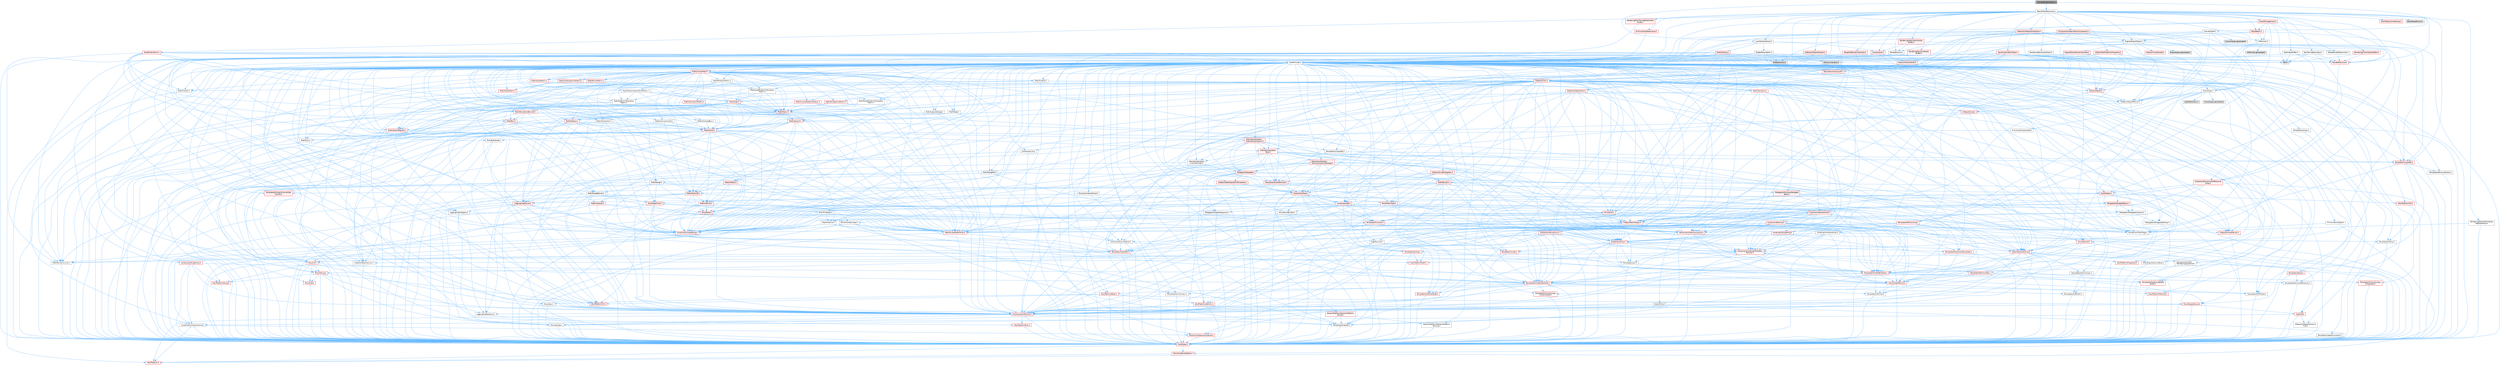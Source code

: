 digraph "CanvasRendererItem.h"
{
 // INTERACTIVE_SVG=YES
 // LATEX_PDF_SIZE
  bgcolor="transparent";
  edge [fontname=Helvetica,fontsize=10,labelfontname=Helvetica,labelfontsize=10];
  node [fontname=Helvetica,fontsize=10,shape=box,height=0.2,width=0.4];
  Node1 [id="Node000001",label="CanvasRendererItem.h",height=0.2,width=0.4,color="gray40", fillcolor="grey60", style="filled", fontcolor="black",tooltip=" "];
  Node1 -> Node2 [id="edge1_Node000001_Node000002",color="steelblue1",style="solid",tooltip=" "];
  Node2 [id="Node000002",label="CanvasTypes.h",height=0.2,width=0.4,color="grey40", fillcolor="white", style="filled",URL="$db/d7d/CanvasTypes_8h.html",tooltip=" "];
  Node2 -> Node3 [id="edge2_Node000002_Node000003",color="steelblue1",style="solid",tooltip=" "];
  Node3 [id="Node000003",label="CoreMinimal.h",height=0.2,width=0.4,color="grey40", fillcolor="white", style="filled",URL="$d7/d67/CoreMinimal_8h.html",tooltip=" "];
  Node3 -> Node4 [id="edge3_Node000003_Node000004",color="steelblue1",style="solid",tooltip=" "];
  Node4 [id="Node000004",label="CoreTypes.h",height=0.2,width=0.4,color="red", fillcolor="#FFF0F0", style="filled",URL="$dc/dec/CoreTypes_8h.html",tooltip=" "];
  Node4 -> Node5 [id="edge4_Node000004_Node000005",color="steelblue1",style="solid",tooltip=" "];
  Node5 [id="Node000005",label="HAL/Platform.h",height=0.2,width=0.4,color="red", fillcolor="#FFF0F0", style="filled",URL="$d9/dd0/Platform_8h.html",tooltip=" "];
  Node4 -> Node16 [id="edge5_Node000004_Node000016",color="steelblue1",style="solid",tooltip=" "];
  Node16 [id="Node000016",label="Misc/CoreMiscDefines.h",height=0.2,width=0.4,color="red", fillcolor="#FFF0F0", style="filled",URL="$da/d38/CoreMiscDefines_8h.html",tooltip=" "];
  Node16 -> Node5 [id="edge6_Node000016_Node000005",color="steelblue1",style="solid",tooltip=" "];
  Node3 -> Node18 [id="edge7_Node000003_Node000018",color="steelblue1",style="solid",tooltip=" "];
  Node18 [id="Node000018",label="CoreFwd.h",height=0.2,width=0.4,color="red", fillcolor="#FFF0F0", style="filled",URL="$d1/d1e/CoreFwd_8h.html",tooltip=" "];
  Node18 -> Node4 [id="edge8_Node000018_Node000004",color="steelblue1",style="solid",tooltip=" "];
  Node18 -> Node19 [id="edge9_Node000018_Node000019",color="steelblue1",style="solid",tooltip=" "];
  Node19 [id="Node000019",label="Containers/ContainersFwd.h",height=0.2,width=0.4,color="grey40", fillcolor="white", style="filled",URL="$d4/d0a/ContainersFwd_8h.html",tooltip=" "];
  Node19 -> Node5 [id="edge10_Node000019_Node000005",color="steelblue1",style="solid",tooltip=" "];
  Node19 -> Node4 [id="edge11_Node000019_Node000004",color="steelblue1",style="solid",tooltip=" "];
  Node19 -> Node20 [id="edge12_Node000019_Node000020",color="steelblue1",style="solid",tooltip=" "];
  Node20 [id="Node000020",label="Traits/IsContiguousContainer.h",height=0.2,width=0.4,color="red", fillcolor="#FFF0F0", style="filled",URL="$d5/d3c/IsContiguousContainer_8h.html",tooltip=" "];
  Node20 -> Node4 [id="edge13_Node000020_Node000004",color="steelblue1",style="solid",tooltip=" "];
  Node18 -> Node24 [id="edge14_Node000018_Node000024",color="steelblue1",style="solid",tooltip=" "];
  Node24 [id="Node000024",label="UObject/UObjectHierarchy\lFwd.h",height=0.2,width=0.4,color="grey40", fillcolor="white", style="filled",URL="$d3/d13/UObjectHierarchyFwd_8h.html",tooltip=" "];
  Node3 -> Node24 [id="edge15_Node000003_Node000024",color="steelblue1",style="solid",tooltip=" "];
  Node3 -> Node19 [id="edge16_Node000003_Node000019",color="steelblue1",style="solid",tooltip=" "];
  Node3 -> Node25 [id="edge17_Node000003_Node000025",color="steelblue1",style="solid",tooltip=" "];
  Node25 [id="Node000025",label="Misc/VarArgs.h",height=0.2,width=0.4,color="grey40", fillcolor="white", style="filled",URL="$d5/d6f/VarArgs_8h.html",tooltip=" "];
  Node25 -> Node4 [id="edge18_Node000025_Node000004",color="steelblue1",style="solid",tooltip=" "];
  Node3 -> Node26 [id="edge19_Node000003_Node000026",color="steelblue1",style="solid",tooltip=" "];
  Node26 [id="Node000026",label="Logging/LogVerbosity.h",height=0.2,width=0.4,color="grey40", fillcolor="white", style="filled",URL="$d2/d8f/LogVerbosity_8h.html",tooltip=" "];
  Node26 -> Node4 [id="edge20_Node000026_Node000004",color="steelblue1",style="solid",tooltip=" "];
  Node3 -> Node27 [id="edge21_Node000003_Node000027",color="steelblue1",style="solid",tooltip=" "];
  Node27 [id="Node000027",label="Misc/OutputDevice.h",height=0.2,width=0.4,color="red", fillcolor="#FFF0F0", style="filled",URL="$d7/d32/OutputDevice_8h.html",tooltip=" "];
  Node27 -> Node18 [id="edge22_Node000027_Node000018",color="steelblue1",style="solid",tooltip=" "];
  Node27 -> Node4 [id="edge23_Node000027_Node000004",color="steelblue1",style="solid",tooltip=" "];
  Node27 -> Node26 [id="edge24_Node000027_Node000026",color="steelblue1",style="solid",tooltip=" "];
  Node27 -> Node25 [id="edge25_Node000027_Node000025",color="steelblue1",style="solid",tooltip=" "];
  Node3 -> Node33 [id="edge26_Node000003_Node000033",color="steelblue1",style="solid",tooltip=" "];
  Node33 [id="Node000033",label="HAL/PlatformCrt.h",height=0.2,width=0.4,color="red", fillcolor="#FFF0F0", style="filled",URL="$d8/d75/PlatformCrt_8h.html",tooltip=" "];
  Node3 -> Node43 [id="edge27_Node000003_Node000043",color="steelblue1",style="solid",tooltip=" "];
  Node43 [id="Node000043",label="HAL/PlatformMisc.h",height=0.2,width=0.4,color="red", fillcolor="#FFF0F0", style="filled",URL="$d0/df5/PlatformMisc_8h.html",tooltip=" "];
  Node43 -> Node4 [id="edge28_Node000043_Node000004",color="steelblue1",style="solid",tooltip=" "];
  Node3 -> Node62 [id="edge29_Node000003_Node000062",color="steelblue1",style="solid",tooltip=" "];
  Node62 [id="Node000062",label="Misc/AssertionMacros.h",height=0.2,width=0.4,color="red", fillcolor="#FFF0F0", style="filled",URL="$d0/dfa/AssertionMacros_8h.html",tooltip=" "];
  Node62 -> Node4 [id="edge30_Node000062_Node000004",color="steelblue1",style="solid",tooltip=" "];
  Node62 -> Node5 [id="edge31_Node000062_Node000005",color="steelblue1",style="solid",tooltip=" "];
  Node62 -> Node43 [id="edge32_Node000062_Node000043",color="steelblue1",style="solid",tooltip=" "];
  Node62 -> Node63 [id="edge33_Node000062_Node000063",color="steelblue1",style="solid",tooltip=" "];
  Node63 [id="Node000063",label="Templates/EnableIf.h",height=0.2,width=0.4,color="grey40", fillcolor="white", style="filled",URL="$d7/d60/EnableIf_8h.html",tooltip=" "];
  Node63 -> Node4 [id="edge34_Node000063_Node000004",color="steelblue1",style="solid",tooltip=" "];
  Node62 -> Node25 [id="edge35_Node000062_Node000025",color="steelblue1",style="solid",tooltip=" "];
  Node3 -> Node71 [id="edge36_Node000003_Node000071",color="steelblue1",style="solid",tooltip=" "];
  Node71 [id="Node000071",label="Templates/IsPointer.h",height=0.2,width=0.4,color="grey40", fillcolor="white", style="filled",URL="$d7/d05/IsPointer_8h.html",tooltip=" "];
  Node71 -> Node4 [id="edge37_Node000071_Node000004",color="steelblue1",style="solid",tooltip=" "];
  Node3 -> Node72 [id="edge38_Node000003_Node000072",color="steelblue1",style="solid",tooltip=" "];
  Node72 [id="Node000072",label="HAL/PlatformMemory.h",height=0.2,width=0.4,color="red", fillcolor="#FFF0F0", style="filled",URL="$de/d68/PlatformMemory_8h.html",tooltip=" "];
  Node72 -> Node4 [id="edge39_Node000072_Node000004",color="steelblue1",style="solid",tooltip=" "];
  Node3 -> Node55 [id="edge40_Node000003_Node000055",color="steelblue1",style="solid",tooltip=" "];
  Node55 [id="Node000055",label="HAL/PlatformAtomics.h",height=0.2,width=0.4,color="red", fillcolor="#FFF0F0", style="filled",URL="$d3/d36/PlatformAtomics_8h.html",tooltip=" "];
  Node55 -> Node4 [id="edge41_Node000055_Node000004",color="steelblue1",style="solid",tooltip=" "];
  Node3 -> Node77 [id="edge42_Node000003_Node000077",color="steelblue1",style="solid",tooltip=" "];
  Node77 [id="Node000077",label="Misc/Exec.h",height=0.2,width=0.4,color="grey40", fillcolor="white", style="filled",URL="$de/ddb/Exec_8h.html",tooltip=" "];
  Node77 -> Node4 [id="edge43_Node000077_Node000004",color="steelblue1",style="solid",tooltip=" "];
  Node77 -> Node62 [id="edge44_Node000077_Node000062",color="steelblue1",style="solid",tooltip=" "];
  Node3 -> Node78 [id="edge45_Node000003_Node000078",color="steelblue1",style="solid",tooltip=" "];
  Node78 [id="Node000078",label="HAL/MemoryBase.h",height=0.2,width=0.4,color="red", fillcolor="#FFF0F0", style="filled",URL="$d6/d9f/MemoryBase_8h.html",tooltip=" "];
  Node78 -> Node4 [id="edge46_Node000078_Node000004",color="steelblue1",style="solid",tooltip=" "];
  Node78 -> Node55 [id="edge47_Node000078_Node000055",color="steelblue1",style="solid",tooltip=" "];
  Node78 -> Node33 [id="edge48_Node000078_Node000033",color="steelblue1",style="solid",tooltip=" "];
  Node78 -> Node77 [id="edge49_Node000078_Node000077",color="steelblue1",style="solid",tooltip=" "];
  Node78 -> Node27 [id="edge50_Node000078_Node000027",color="steelblue1",style="solid",tooltip=" "];
  Node3 -> Node88 [id="edge51_Node000003_Node000088",color="steelblue1",style="solid",tooltip=" "];
  Node88 [id="Node000088",label="HAL/UnrealMemory.h",height=0.2,width=0.4,color="red", fillcolor="#FFF0F0", style="filled",URL="$d9/d96/UnrealMemory_8h.html",tooltip=" "];
  Node88 -> Node4 [id="edge52_Node000088_Node000004",color="steelblue1",style="solid",tooltip=" "];
  Node88 -> Node78 [id="edge53_Node000088_Node000078",color="steelblue1",style="solid",tooltip=" "];
  Node88 -> Node72 [id="edge54_Node000088_Node000072",color="steelblue1",style="solid",tooltip=" "];
  Node88 -> Node71 [id="edge55_Node000088_Node000071",color="steelblue1",style="solid",tooltip=" "];
  Node3 -> Node90 [id="edge56_Node000003_Node000090",color="steelblue1",style="solid",tooltip=" "];
  Node90 [id="Node000090",label="Templates/IsArithmetic.h",height=0.2,width=0.4,color="grey40", fillcolor="white", style="filled",URL="$d2/d5d/IsArithmetic_8h.html",tooltip=" "];
  Node90 -> Node4 [id="edge57_Node000090_Node000004",color="steelblue1",style="solid",tooltip=" "];
  Node3 -> Node84 [id="edge58_Node000003_Node000084",color="steelblue1",style="solid",tooltip=" "];
  Node84 [id="Node000084",label="Templates/AndOrNot.h",height=0.2,width=0.4,color="grey40", fillcolor="white", style="filled",URL="$db/d0a/AndOrNot_8h.html",tooltip=" "];
  Node84 -> Node4 [id="edge59_Node000084_Node000004",color="steelblue1",style="solid",tooltip=" "];
  Node3 -> Node91 [id="edge60_Node000003_Node000091",color="steelblue1",style="solid",tooltip=" "];
  Node91 [id="Node000091",label="Templates/IsPODType.h",height=0.2,width=0.4,color="grey40", fillcolor="white", style="filled",URL="$d7/db1/IsPODType_8h.html",tooltip=" "];
  Node91 -> Node4 [id="edge61_Node000091_Node000004",color="steelblue1",style="solid",tooltip=" "];
  Node3 -> Node92 [id="edge62_Node000003_Node000092",color="steelblue1",style="solid",tooltip=" "];
  Node92 [id="Node000092",label="Templates/IsUECoreType.h",height=0.2,width=0.4,color="red", fillcolor="#FFF0F0", style="filled",URL="$d1/db8/IsUECoreType_8h.html",tooltip=" "];
  Node92 -> Node4 [id="edge63_Node000092_Node000004",color="steelblue1",style="solid",tooltip=" "];
  Node3 -> Node85 [id="edge64_Node000003_Node000085",color="steelblue1",style="solid",tooltip=" "];
  Node85 [id="Node000085",label="Templates/IsTriviallyCopy\lConstructible.h",height=0.2,width=0.4,color="red", fillcolor="#FFF0F0", style="filled",URL="$d3/d78/IsTriviallyCopyConstructible_8h.html",tooltip=" "];
  Node85 -> Node4 [id="edge65_Node000085_Node000004",color="steelblue1",style="solid",tooltip=" "];
  Node3 -> Node93 [id="edge66_Node000003_Node000093",color="steelblue1",style="solid",tooltip=" "];
  Node93 [id="Node000093",label="Templates/UnrealTypeTraits.h",height=0.2,width=0.4,color="red", fillcolor="#FFF0F0", style="filled",URL="$d2/d2d/UnrealTypeTraits_8h.html",tooltip=" "];
  Node93 -> Node4 [id="edge67_Node000093_Node000004",color="steelblue1",style="solid",tooltip=" "];
  Node93 -> Node71 [id="edge68_Node000093_Node000071",color="steelblue1",style="solid",tooltip=" "];
  Node93 -> Node62 [id="edge69_Node000093_Node000062",color="steelblue1",style="solid",tooltip=" "];
  Node93 -> Node84 [id="edge70_Node000093_Node000084",color="steelblue1",style="solid",tooltip=" "];
  Node93 -> Node63 [id="edge71_Node000093_Node000063",color="steelblue1",style="solid",tooltip=" "];
  Node93 -> Node90 [id="edge72_Node000093_Node000090",color="steelblue1",style="solid",tooltip=" "];
  Node93 -> Node91 [id="edge73_Node000093_Node000091",color="steelblue1",style="solid",tooltip=" "];
  Node93 -> Node92 [id="edge74_Node000093_Node000092",color="steelblue1",style="solid",tooltip=" "];
  Node93 -> Node85 [id="edge75_Node000093_Node000085",color="steelblue1",style="solid",tooltip=" "];
  Node3 -> Node63 [id="edge76_Node000003_Node000063",color="steelblue1",style="solid",tooltip=" "];
  Node3 -> Node95 [id="edge77_Node000003_Node000095",color="steelblue1",style="solid",tooltip=" "];
  Node95 [id="Node000095",label="Templates/RemoveReference.h",height=0.2,width=0.4,color="grey40", fillcolor="white", style="filled",URL="$da/dbe/RemoveReference_8h.html",tooltip=" "];
  Node95 -> Node4 [id="edge78_Node000095_Node000004",color="steelblue1",style="solid",tooltip=" "];
  Node3 -> Node96 [id="edge79_Node000003_Node000096",color="steelblue1",style="solid",tooltip=" "];
  Node96 [id="Node000096",label="Templates/IntegralConstant.h",height=0.2,width=0.4,color="grey40", fillcolor="white", style="filled",URL="$db/d1b/IntegralConstant_8h.html",tooltip=" "];
  Node96 -> Node4 [id="edge80_Node000096_Node000004",color="steelblue1",style="solid",tooltip=" "];
  Node3 -> Node97 [id="edge81_Node000003_Node000097",color="steelblue1",style="solid",tooltip=" "];
  Node97 [id="Node000097",label="Templates/IsClass.h",height=0.2,width=0.4,color="grey40", fillcolor="white", style="filled",URL="$db/dcb/IsClass_8h.html",tooltip=" "];
  Node97 -> Node4 [id="edge82_Node000097_Node000004",color="steelblue1",style="solid",tooltip=" "];
  Node3 -> Node98 [id="edge83_Node000003_Node000098",color="steelblue1",style="solid",tooltip=" "];
  Node98 [id="Node000098",label="Templates/TypeCompatible\lBytes.h",height=0.2,width=0.4,color="red", fillcolor="#FFF0F0", style="filled",URL="$df/d0a/TypeCompatibleBytes_8h.html",tooltip=" "];
  Node98 -> Node4 [id="edge84_Node000098_Node000004",color="steelblue1",style="solid",tooltip=" "];
  Node3 -> Node20 [id="edge85_Node000003_Node000020",color="steelblue1",style="solid",tooltip=" "];
  Node3 -> Node99 [id="edge86_Node000003_Node000099",color="steelblue1",style="solid",tooltip=" "];
  Node99 [id="Node000099",label="Templates/UnrealTemplate.h",height=0.2,width=0.4,color="red", fillcolor="#FFF0F0", style="filled",URL="$d4/d24/UnrealTemplate_8h.html",tooltip=" "];
  Node99 -> Node4 [id="edge87_Node000099_Node000004",color="steelblue1",style="solid",tooltip=" "];
  Node99 -> Node71 [id="edge88_Node000099_Node000071",color="steelblue1",style="solid",tooltip=" "];
  Node99 -> Node88 [id="edge89_Node000099_Node000088",color="steelblue1",style="solid",tooltip=" "];
  Node99 -> Node93 [id="edge90_Node000099_Node000093",color="steelblue1",style="solid",tooltip=" "];
  Node99 -> Node95 [id="edge91_Node000099_Node000095",color="steelblue1",style="solid",tooltip=" "];
  Node99 -> Node98 [id="edge92_Node000099_Node000098",color="steelblue1",style="solid",tooltip=" "];
  Node99 -> Node20 [id="edge93_Node000099_Node000020",color="steelblue1",style="solid",tooltip=" "];
  Node3 -> Node48 [id="edge94_Node000003_Node000048",color="steelblue1",style="solid",tooltip=" "];
  Node48 [id="Node000048",label="Math/NumericLimits.h",height=0.2,width=0.4,color="grey40", fillcolor="white", style="filled",URL="$df/d1b/NumericLimits_8h.html",tooltip=" "];
  Node48 -> Node4 [id="edge95_Node000048_Node000004",color="steelblue1",style="solid",tooltip=" "];
  Node3 -> Node103 [id="edge96_Node000003_Node000103",color="steelblue1",style="solid",tooltip=" "];
  Node103 [id="Node000103",label="HAL/PlatformMath.h",height=0.2,width=0.4,color="red", fillcolor="#FFF0F0", style="filled",URL="$dc/d53/PlatformMath_8h.html",tooltip=" "];
  Node103 -> Node4 [id="edge97_Node000103_Node000004",color="steelblue1",style="solid",tooltip=" "];
  Node3 -> Node86 [id="edge98_Node000003_Node000086",color="steelblue1",style="solid",tooltip=" "];
  Node86 [id="Node000086",label="Templates/IsTriviallyCopy\lAssignable.h",height=0.2,width=0.4,color="red", fillcolor="#FFF0F0", style="filled",URL="$d2/df2/IsTriviallyCopyAssignable_8h.html",tooltip=" "];
  Node86 -> Node4 [id="edge99_Node000086_Node000004",color="steelblue1",style="solid",tooltip=" "];
  Node3 -> Node111 [id="edge100_Node000003_Node000111",color="steelblue1",style="solid",tooltip=" "];
  Node111 [id="Node000111",label="Templates/MemoryOps.h",height=0.2,width=0.4,color="red", fillcolor="#FFF0F0", style="filled",URL="$db/dea/MemoryOps_8h.html",tooltip=" "];
  Node111 -> Node4 [id="edge101_Node000111_Node000004",color="steelblue1",style="solid",tooltip=" "];
  Node111 -> Node88 [id="edge102_Node000111_Node000088",color="steelblue1",style="solid",tooltip=" "];
  Node111 -> Node86 [id="edge103_Node000111_Node000086",color="steelblue1",style="solid",tooltip=" "];
  Node111 -> Node85 [id="edge104_Node000111_Node000085",color="steelblue1",style="solid",tooltip=" "];
  Node111 -> Node93 [id="edge105_Node000111_Node000093",color="steelblue1",style="solid",tooltip=" "];
  Node3 -> Node112 [id="edge106_Node000003_Node000112",color="steelblue1",style="solid",tooltip=" "];
  Node112 [id="Node000112",label="Containers/ContainerAllocation\lPolicies.h",height=0.2,width=0.4,color="red", fillcolor="#FFF0F0", style="filled",URL="$d7/dff/ContainerAllocationPolicies_8h.html",tooltip=" "];
  Node112 -> Node4 [id="edge107_Node000112_Node000004",color="steelblue1",style="solid",tooltip=" "];
  Node112 -> Node112 [id="edge108_Node000112_Node000112",color="steelblue1",style="solid",tooltip=" "];
  Node112 -> Node103 [id="edge109_Node000112_Node000103",color="steelblue1",style="solid",tooltip=" "];
  Node112 -> Node88 [id="edge110_Node000112_Node000088",color="steelblue1",style="solid",tooltip=" "];
  Node112 -> Node48 [id="edge111_Node000112_Node000048",color="steelblue1",style="solid",tooltip=" "];
  Node112 -> Node62 [id="edge112_Node000112_Node000062",color="steelblue1",style="solid",tooltip=" "];
  Node112 -> Node111 [id="edge113_Node000112_Node000111",color="steelblue1",style="solid",tooltip=" "];
  Node112 -> Node98 [id="edge114_Node000112_Node000098",color="steelblue1",style="solid",tooltip=" "];
  Node3 -> Node115 [id="edge115_Node000003_Node000115",color="steelblue1",style="solid",tooltip=" "];
  Node115 [id="Node000115",label="Templates/IsEnumClass.h",height=0.2,width=0.4,color="grey40", fillcolor="white", style="filled",URL="$d7/d15/IsEnumClass_8h.html",tooltip=" "];
  Node115 -> Node4 [id="edge116_Node000115_Node000004",color="steelblue1",style="solid",tooltip=" "];
  Node115 -> Node84 [id="edge117_Node000115_Node000084",color="steelblue1",style="solid",tooltip=" "];
  Node3 -> Node116 [id="edge118_Node000003_Node000116",color="steelblue1",style="solid",tooltip=" "];
  Node116 [id="Node000116",label="HAL/PlatformProperties.h",height=0.2,width=0.4,color="red", fillcolor="#FFF0F0", style="filled",URL="$d9/db0/PlatformProperties_8h.html",tooltip=" "];
  Node116 -> Node4 [id="edge119_Node000116_Node000004",color="steelblue1",style="solid",tooltip=" "];
  Node3 -> Node119 [id="edge120_Node000003_Node000119",color="steelblue1",style="solid",tooltip=" "];
  Node119 [id="Node000119",label="Misc/EngineVersionBase.h",height=0.2,width=0.4,color="grey40", fillcolor="white", style="filled",URL="$d5/d2b/EngineVersionBase_8h.html",tooltip=" "];
  Node119 -> Node4 [id="edge121_Node000119_Node000004",color="steelblue1",style="solid",tooltip=" "];
  Node3 -> Node120 [id="edge122_Node000003_Node000120",color="steelblue1",style="solid",tooltip=" "];
  Node120 [id="Node000120",label="Internationalization\l/TextNamespaceFwd.h",height=0.2,width=0.4,color="grey40", fillcolor="white", style="filled",URL="$d8/d97/TextNamespaceFwd_8h.html",tooltip=" "];
  Node120 -> Node4 [id="edge123_Node000120_Node000004",color="steelblue1",style="solid",tooltip=" "];
  Node3 -> Node121 [id="edge124_Node000003_Node000121",color="steelblue1",style="solid",tooltip=" "];
  Node121 [id="Node000121",label="Serialization/Archive.h",height=0.2,width=0.4,color="red", fillcolor="#FFF0F0", style="filled",URL="$d7/d3b/Archive_8h.html",tooltip=" "];
  Node121 -> Node18 [id="edge125_Node000121_Node000018",color="steelblue1",style="solid",tooltip=" "];
  Node121 -> Node4 [id="edge126_Node000121_Node000004",color="steelblue1",style="solid",tooltip=" "];
  Node121 -> Node116 [id="edge127_Node000121_Node000116",color="steelblue1",style="solid",tooltip=" "];
  Node121 -> Node120 [id="edge128_Node000121_Node000120",color="steelblue1",style="solid",tooltip=" "];
  Node121 -> Node62 [id="edge129_Node000121_Node000062",color="steelblue1",style="solid",tooltip=" "];
  Node121 -> Node119 [id="edge130_Node000121_Node000119",color="steelblue1",style="solid",tooltip=" "];
  Node121 -> Node25 [id="edge131_Node000121_Node000025",color="steelblue1",style="solid",tooltip=" "];
  Node121 -> Node63 [id="edge132_Node000121_Node000063",color="steelblue1",style="solid",tooltip=" "];
  Node121 -> Node115 [id="edge133_Node000121_Node000115",color="steelblue1",style="solid",tooltip=" "];
  Node121 -> Node99 [id="edge134_Node000121_Node000099",color="steelblue1",style="solid",tooltip=" "];
  Node121 -> Node124 [id="edge135_Node000121_Node000124",color="steelblue1",style="solid",tooltip=" "];
  Node124 [id="Node000124",label="UObject/ObjectVersion.h",height=0.2,width=0.4,color="grey40", fillcolor="white", style="filled",URL="$da/d63/ObjectVersion_8h.html",tooltip=" "];
  Node124 -> Node4 [id="edge136_Node000124_Node000004",color="steelblue1",style="solid",tooltip=" "];
  Node3 -> Node125 [id="edge137_Node000003_Node000125",color="steelblue1",style="solid",tooltip=" "];
  Node125 [id="Node000125",label="Templates/Less.h",height=0.2,width=0.4,color="grey40", fillcolor="white", style="filled",URL="$de/dc8/Less_8h.html",tooltip=" "];
  Node125 -> Node4 [id="edge138_Node000125_Node000004",color="steelblue1",style="solid",tooltip=" "];
  Node125 -> Node99 [id="edge139_Node000125_Node000099",color="steelblue1",style="solid",tooltip=" "];
  Node3 -> Node126 [id="edge140_Node000003_Node000126",color="steelblue1",style="solid",tooltip=" "];
  Node126 [id="Node000126",label="Templates/Sorting.h",height=0.2,width=0.4,color="red", fillcolor="#FFF0F0", style="filled",URL="$d3/d9e/Sorting_8h.html",tooltip=" "];
  Node126 -> Node4 [id="edge141_Node000126_Node000004",color="steelblue1",style="solid",tooltip=" "];
  Node126 -> Node103 [id="edge142_Node000126_Node000103",color="steelblue1",style="solid",tooltip=" "];
  Node126 -> Node125 [id="edge143_Node000126_Node000125",color="steelblue1",style="solid",tooltip=" "];
  Node3 -> Node137 [id="edge144_Node000003_Node000137",color="steelblue1",style="solid",tooltip=" "];
  Node137 [id="Node000137",label="Misc/Char.h",height=0.2,width=0.4,color="red", fillcolor="#FFF0F0", style="filled",URL="$d0/d58/Char_8h.html",tooltip=" "];
  Node137 -> Node4 [id="edge145_Node000137_Node000004",color="steelblue1",style="solid",tooltip=" "];
  Node3 -> Node140 [id="edge146_Node000003_Node000140",color="steelblue1",style="solid",tooltip=" "];
  Node140 [id="Node000140",label="GenericPlatform/GenericPlatform\lStricmp.h",height=0.2,width=0.4,color="grey40", fillcolor="white", style="filled",URL="$d2/d86/GenericPlatformStricmp_8h.html",tooltip=" "];
  Node140 -> Node4 [id="edge147_Node000140_Node000004",color="steelblue1",style="solid",tooltip=" "];
  Node3 -> Node141 [id="edge148_Node000003_Node000141",color="steelblue1",style="solid",tooltip=" "];
  Node141 [id="Node000141",label="GenericPlatform/GenericPlatform\lString.h",height=0.2,width=0.4,color="red", fillcolor="#FFF0F0", style="filled",URL="$dd/d20/GenericPlatformString_8h.html",tooltip=" "];
  Node141 -> Node4 [id="edge149_Node000141_Node000004",color="steelblue1",style="solid",tooltip=" "];
  Node141 -> Node140 [id="edge150_Node000141_Node000140",color="steelblue1",style="solid",tooltip=" "];
  Node141 -> Node63 [id="edge151_Node000141_Node000063",color="steelblue1",style="solid",tooltip=" "];
  Node3 -> Node74 [id="edge152_Node000003_Node000074",color="steelblue1",style="solid",tooltip=" "];
  Node74 [id="Node000074",label="HAL/PlatformString.h",height=0.2,width=0.4,color="red", fillcolor="#FFF0F0", style="filled",URL="$db/db5/PlatformString_8h.html",tooltip=" "];
  Node74 -> Node4 [id="edge153_Node000074_Node000004",color="steelblue1",style="solid",tooltip=" "];
  Node3 -> Node144 [id="edge154_Node000003_Node000144",color="steelblue1",style="solid",tooltip=" "];
  Node144 [id="Node000144",label="Misc/CString.h",height=0.2,width=0.4,color="red", fillcolor="#FFF0F0", style="filled",URL="$d2/d49/CString_8h.html",tooltip=" "];
  Node144 -> Node4 [id="edge155_Node000144_Node000004",color="steelblue1",style="solid",tooltip=" "];
  Node144 -> Node33 [id="edge156_Node000144_Node000033",color="steelblue1",style="solid",tooltip=" "];
  Node144 -> Node74 [id="edge157_Node000144_Node000074",color="steelblue1",style="solid",tooltip=" "];
  Node144 -> Node62 [id="edge158_Node000144_Node000062",color="steelblue1",style="solid",tooltip=" "];
  Node144 -> Node137 [id="edge159_Node000144_Node000137",color="steelblue1",style="solid",tooltip=" "];
  Node144 -> Node25 [id="edge160_Node000144_Node000025",color="steelblue1",style="solid",tooltip=" "];
  Node3 -> Node145 [id="edge161_Node000003_Node000145",color="steelblue1",style="solid",tooltip=" "];
  Node145 [id="Node000145",label="Misc/Crc.h",height=0.2,width=0.4,color="red", fillcolor="#FFF0F0", style="filled",URL="$d4/dd2/Crc_8h.html",tooltip=" "];
  Node145 -> Node4 [id="edge162_Node000145_Node000004",color="steelblue1",style="solid",tooltip=" "];
  Node145 -> Node74 [id="edge163_Node000145_Node000074",color="steelblue1",style="solid",tooltip=" "];
  Node145 -> Node62 [id="edge164_Node000145_Node000062",color="steelblue1",style="solid",tooltip=" "];
  Node145 -> Node144 [id="edge165_Node000145_Node000144",color="steelblue1",style="solid",tooltip=" "];
  Node145 -> Node137 [id="edge166_Node000145_Node000137",color="steelblue1",style="solid",tooltip=" "];
  Node145 -> Node93 [id="edge167_Node000145_Node000093",color="steelblue1",style="solid",tooltip=" "];
  Node3 -> Node136 [id="edge168_Node000003_Node000136",color="steelblue1",style="solid",tooltip=" "];
  Node136 [id="Node000136",label="Math/UnrealMathUtility.h",height=0.2,width=0.4,color="red", fillcolor="#FFF0F0", style="filled",URL="$db/db8/UnrealMathUtility_8h.html",tooltip=" "];
  Node136 -> Node4 [id="edge169_Node000136_Node000004",color="steelblue1",style="solid",tooltip=" "];
  Node136 -> Node62 [id="edge170_Node000136_Node000062",color="steelblue1",style="solid",tooltip=" "];
  Node136 -> Node103 [id="edge171_Node000136_Node000103",color="steelblue1",style="solid",tooltip=" "];
  Node3 -> Node146 [id="edge172_Node000003_Node000146",color="steelblue1",style="solid",tooltip=" "];
  Node146 [id="Node000146",label="Containers/UnrealString.h",height=0.2,width=0.4,color="red", fillcolor="#FFF0F0", style="filled",URL="$d5/dba/UnrealString_8h.html",tooltip=" "];
  Node3 -> Node150 [id="edge173_Node000003_Node000150",color="steelblue1",style="solid",tooltip=" "];
  Node150 [id="Node000150",label="Containers/Array.h",height=0.2,width=0.4,color="red", fillcolor="#FFF0F0", style="filled",URL="$df/dd0/Array_8h.html",tooltip=" "];
  Node150 -> Node4 [id="edge174_Node000150_Node000004",color="steelblue1",style="solid",tooltip=" "];
  Node150 -> Node62 [id="edge175_Node000150_Node000062",color="steelblue1",style="solid",tooltip=" "];
  Node150 -> Node88 [id="edge176_Node000150_Node000088",color="steelblue1",style="solid",tooltip=" "];
  Node150 -> Node93 [id="edge177_Node000150_Node000093",color="steelblue1",style="solid",tooltip=" "];
  Node150 -> Node99 [id="edge178_Node000150_Node000099",color="steelblue1",style="solid",tooltip=" "];
  Node150 -> Node112 [id="edge179_Node000150_Node000112",color="steelblue1",style="solid",tooltip=" "];
  Node150 -> Node121 [id="edge180_Node000150_Node000121",color="steelblue1",style="solid",tooltip=" "];
  Node150 -> Node129 [id="edge181_Node000150_Node000129",color="steelblue1",style="solid",tooltip=" "];
  Node129 [id="Node000129",label="Templates/Invoke.h",height=0.2,width=0.4,color="red", fillcolor="#FFF0F0", style="filled",URL="$d7/deb/Invoke_8h.html",tooltip=" "];
  Node129 -> Node4 [id="edge182_Node000129_Node000004",color="steelblue1",style="solid",tooltip=" "];
  Node129 -> Node99 [id="edge183_Node000129_Node000099",color="steelblue1",style="solid",tooltip=" "];
  Node150 -> Node125 [id="edge184_Node000150_Node000125",color="steelblue1",style="solid",tooltip=" "];
  Node150 -> Node126 [id="edge185_Node000150_Node000126",color="steelblue1",style="solid",tooltip=" "];
  Node150 -> Node173 [id="edge186_Node000150_Node000173",color="steelblue1",style="solid",tooltip=" "];
  Node173 [id="Node000173",label="Templates/AlignmentTemplates.h",height=0.2,width=0.4,color="red", fillcolor="#FFF0F0", style="filled",URL="$dd/d32/AlignmentTemplates_8h.html",tooltip=" "];
  Node173 -> Node4 [id="edge187_Node000173_Node000004",color="steelblue1",style="solid",tooltip=" "];
  Node173 -> Node71 [id="edge188_Node000173_Node000071",color="steelblue1",style="solid",tooltip=" "];
  Node3 -> Node174 [id="edge189_Node000003_Node000174",color="steelblue1",style="solid",tooltip=" "];
  Node174 [id="Node000174",label="Misc/FrameNumber.h",height=0.2,width=0.4,color="grey40", fillcolor="white", style="filled",URL="$dd/dbd/FrameNumber_8h.html",tooltip=" "];
  Node174 -> Node4 [id="edge190_Node000174_Node000004",color="steelblue1",style="solid",tooltip=" "];
  Node174 -> Node48 [id="edge191_Node000174_Node000048",color="steelblue1",style="solid",tooltip=" "];
  Node174 -> Node136 [id="edge192_Node000174_Node000136",color="steelblue1",style="solid",tooltip=" "];
  Node174 -> Node63 [id="edge193_Node000174_Node000063",color="steelblue1",style="solid",tooltip=" "];
  Node174 -> Node93 [id="edge194_Node000174_Node000093",color="steelblue1",style="solid",tooltip=" "];
  Node3 -> Node175 [id="edge195_Node000003_Node000175",color="steelblue1",style="solid",tooltip=" "];
  Node175 [id="Node000175",label="Misc/Timespan.h",height=0.2,width=0.4,color="grey40", fillcolor="white", style="filled",URL="$da/dd9/Timespan_8h.html",tooltip=" "];
  Node175 -> Node4 [id="edge196_Node000175_Node000004",color="steelblue1",style="solid",tooltip=" "];
  Node175 -> Node176 [id="edge197_Node000175_Node000176",color="steelblue1",style="solid",tooltip=" "];
  Node176 [id="Node000176",label="Math/Interval.h",height=0.2,width=0.4,color="grey40", fillcolor="white", style="filled",URL="$d1/d55/Interval_8h.html",tooltip=" "];
  Node176 -> Node4 [id="edge198_Node000176_Node000004",color="steelblue1",style="solid",tooltip=" "];
  Node176 -> Node90 [id="edge199_Node000176_Node000090",color="steelblue1",style="solid",tooltip=" "];
  Node176 -> Node93 [id="edge200_Node000176_Node000093",color="steelblue1",style="solid",tooltip=" "];
  Node176 -> Node48 [id="edge201_Node000176_Node000048",color="steelblue1",style="solid",tooltip=" "];
  Node176 -> Node136 [id="edge202_Node000176_Node000136",color="steelblue1",style="solid",tooltip=" "];
  Node175 -> Node136 [id="edge203_Node000175_Node000136",color="steelblue1",style="solid",tooltip=" "];
  Node175 -> Node62 [id="edge204_Node000175_Node000062",color="steelblue1",style="solid",tooltip=" "];
  Node3 -> Node177 [id="edge205_Node000003_Node000177",color="steelblue1",style="solid",tooltip=" "];
  Node177 [id="Node000177",label="Containers/StringConv.h",height=0.2,width=0.4,color="red", fillcolor="#FFF0F0", style="filled",URL="$d3/ddf/StringConv_8h.html",tooltip=" "];
  Node177 -> Node4 [id="edge206_Node000177_Node000004",color="steelblue1",style="solid",tooltip=" "];
  Node177 -> Node62 [id="edge207_Node000177_Node000062",color="steelblue1",style="solid",tooltip=" "];
  Node177 -> Node112 [id="edge208_Node000177_Node000112",color="steelblue1",style="solid",tooltip=" "];
  Node177 -> Node150 [id="edge209_Node000177_Node000150",color="steelblue1",style="solid",tooltip=" "];
  Node177 -> Node144 [id="edge210_Node000177_Node000144",color="steelblue1",style="solid",tooltip=" "];
  Node177 -> Node178 [id="edge211_Node000177_Node000178",color="steelblue1",style="solid",tooltip=" "];
  Node178 [id="Node000178",label="Templates/IsArray.h",height=0.2,width=0.4,color="grey40", fillcolor="white", style="filled",URL="$d8/d8d/IsArray_8h.html",tooltip=" "];
  Node178 -> Node4 [id="edge212_Node000178_Node000004",color="steelblue1",style="solid",tooltip=" "];
  Node177 -> Node99 [id="edge213_Node000177_Node000099",color="steelblue1",style="solid",tooltip=" "];
  Node177 -> Node93 [id="edge214_Node000177_Node000093",color="steelblue1",style="solid",tooltip=" "];
  Node177 -> Node20 [id="edge215_Node000177_Node000020",color="steelblue1",style="solid",tooltip=" "];
  Node3 -> Node179 [id="edge216_Node000003_Node000179",color="steelblue1",style="solid",tooltip=" "];
  Node179 [id="Node000179",label="UObject/UnrealNames.h",height=0.2,width=0.4,color="red", fillcolor="#FFF0F0", style="filled",URL="$d8/db1/UnrealNames_8h.html",tooltip=" "];
  Node179 -> Node4 [id="edge217_Node000179_Node000004",color="steelblue1",style="solid",tooltip=" "];
  Node3 -> Node181 [id="edge218_Node000003_Node000181",color="steelblue1",style="solid",tooltip=" "];
  Node181 [id="Node000181",label="UObject/NameTypes.h",height=0.2,width=0.4,color="red", fillcolor="#FFF0F0", style="filled",URL="$d6/d35/NameTypes_8h.html",tooltip=" "];
  Node181 -> Node4 [id="edge219_Node000181_Node000004",color="steelblue1",style="solid",tooltip=" "];
  Node181 -> Node62 [id="edge220_Node000181_Node000062",color="steelblue1",style="solid",tooltip=" "];
  Node181 -> Node88 [id="edge221_Node000181_Node000088",color="steelblue1",style="solid",tooltip=" "];
  Node181 -> Node93 [id="edge222_Node000181_Node000093",color="steelblue1",style="solid",tooltip=" "];
  Node181 -> Node99 [id="edge223_Node000181_Node000099",color="steelblue1",style="solid",tooltip=" "];
  Node181 -> Node146 [id="edge224_Node000181_Node000146",color="steelblue1",style="solid",tooltip=" "];
  Node181 -> Node177 [id="edge225_Node000181_Node000177",color="steelblue1",style="solid",tooltip=" "];
  Node181 -> Node179 [id="edge226_Node000181_Node000179",color="steelblue1",style="solid",tooltip=" "];
  Node181 -> Node158 [id="edge227_Node000181_Node000158",color="steelblue1",style="solid",tooltip=" "];
  Node158 [id="Node000158",label="Serialization/MemoryLayout.h",height=0.2,width=0.4,color="red", fillcolor="#FFF0F0", style="filled",URL="$d7/d66/MemoryLayout_8h.html",tooltip=" "];
  Node158 -> Node161 [id="edge228_Node000158_Node000161",color="steelblue1",style="solid",tooltip=" "];
  Node161 [id="Node000161",label="Containers/EnumAsByte.h",height=0.2,width=0.4,color="grey40", fillcolor="white", style="filled",URL="$d6/d9a/EnumAsByte_8h.html",tooltip=" "];
  Node161 -> Node4 [id="edge229_Node000161_Node000004",color="steelblue1",style="solid",tooltip=" "];
  Node161 -> Node91 [id="edge230_Node000161_Node000091",color="steelblue1",style="solid",tooltip=" "];
  Node161 -> Node162 [id="edge231_Node000161_Node000162",color="steelblue1",style="solid",tooltip=" "];
  Node162 [id="Node000162",label="Templates/TypeHash.h",height=0.2,width=0.4,color="red", fillcolor="#FFF0F0", style="filled",URL="$d1/d62/TypeHash_8h.html",tooltip=" "];
  Node162 -> Node4 [id="edge232_Node000162_Node000004",color="steelblue1",style="solid",tooltip=" "];
  Node162 -> Node145 [id="edge233_Node000162_Node000145",color="steelblue1",style="solid",tooltip=" "];
  Node158 -> Node88 [id="edge234_Node000158_Node000088",color="steelblue1",style="solid",tooltip=" "];
  Node158 -> Node63 [id="edge235_Node000158_Node000063",color="steelblue1",style="solid",tooltip=" "];
  Node158 -> Node99 [id="edge236_Node000158_Node000099",color="steelblue1",style="solid",tooltip=" "];
  Node3 -> Node189 [id="edge237_Node000003_Node000189",color="steelblue1",style="solid",tooltip=" "];
  Node189 [id="Node000189",label="Misc/Parse.h",height=0.2,width=0.4,color="red", fillcolor="#FFF0F0", style="filled",URL="$dc/d71/Parse_8h.html",tooltip=" "];
  Node189 -> Node146 [id="edge238_Node000189_Node000146",color="steelblue1",style="solid",tooltip=" "];
  Node189 -> Node4 [id="edge239_Node000189_Node000004",color="steelblue1",style="solid",tooltip=" "];
  Node189 -> Node33 [id="edge240_Node000189_Node000033",color="steelblue1",style="solid",tooltip=" "];
  Node189 -> Node50 [id="edge241_Node000189_Node000050",color="steelblue1",style="solid",tooltip=" "];
  Node50 [id="Node000050",label="Misc/EnumClassFlags.h",height=0.2,width=0.4,color="grey40", fillcolor="white", style="filled",URL="$d8/de7/EnumClassFlags_8h.html",tooltip=" "];
  Node189 -> Node190 [id="edge242_Node000189_Node000190",color="steelblue1",style="solid",tooltip=" "];
  Node190 [id="Node000190",label="Templates/Function.h",height=0.2,width=0.4,color="red", fillcolor="#FFF0F0", style="filled",URL="$df/df5/Function_8h.html",tooltip=" "];
  Node190 -> Node4 [id="edge243_Node000190_Node000004",color="steelblue1",style="solid",tooltip=" "];
  Node190 -> Node62 [id="edge244_Node000190_Node000062",color="steelblue1",style="solid",tooltip=" "];
  Node190 -> Node88 [id="edge245_Node000190_Node000088",color="steelblue1",style="solid",tooltip=" "];
  Node190 -> Node93 [id="edge246_Node000190_Node000093",color="steelblue1",style="solid",tooltip=" "];
  Node190 -> Node129 [id="edge247_Node000190_Node000129",color="steelblue1",style="solid",tooltip=" "];
  Node190 -> Node99 [id="edge248_Node000190_Node000099",color="steelblue1",style="solid",tooltip=" "];
  Node190 -> Node136 [id="edge249_Node000190_Node000136",color="steelblue1",style="solid",tooltip=" "];
  Node3 -> Node173 [id="edge250_Node000003_Node000173",color="steelblue1",style="solid",tooltip=" "];
  Node3 -> Node192 [id="edge251_Node000003_Node000192",color="steelblue1",style="solid",tooltip=" "];
  Node192 [id="Node000192",label="Misc/StructBuilder.h",height=0.2,width=0.4,color="grey40", fillcolor="white", style="filled",URL="$d9/db3/StructBuilder_8h.html",tooltip=" "];
  Node192 -> Node4 [id="edge252_Node000192_Node000004",color="steelblue1",style="solid",tooltip=" "];
  Node192 -> Node136 [id="edge253_Node000192_Node000136",color="steelblue1",style="solid",tooltip=" "];
  Node192 -> Node173 [id="edge254_Node000192_Node000173",color="steelblue1",style="solid",tooltip=" "];
  Node3 -> Node105 [id="edge255_Node000003_Node000105",color="steelblue1",style="solid",tooltip=" "];
  Node105 [id="Node000105",label="Templates/Decay.h",height=0.2,width=0.4,color="red", fillcolor="#FFF0F0", style="filled",URL="$dd/d0f/Decay_8h.html",tooltip=" "];
  Node105 -> Node4 [id="edge256_Node000105_Node000004",color="steelblue1",style="solid",tooltip=" "];
  Node105 -> Node95 [id="edge257_Node000105_Node000095",color="steelblue1",style="solid",tooltip=" "];
  Node3 -> Node193 [id="edge258_Node000003_Node000193",color="steelblue1",style="solid",tooltip=" "];
  Node193 [id="Node000193",label="Templates/PointerIsConvertible\lFromTo.h",height=0.2,width=0.4,color="red", fillcolor="#FFF0F0", style="filled",URL="$d6/d65/PointerIsConvertibleFromTo_8h.html",tooltip=" "];
  Node193 -> Node4 [id="edge259_Node000193_Node000004",color="steelblue1",style="solid",tooltip=" "];
  Node3 -> Node129 [id="edge260_Node000003_Node000129",color="steelblue1",style="solid",tooltip=" "];
  Node3 -> Node190 [id="edge261_Node000003_Node000190",color="steelblue1",style="solid",tooltip=" "];
  Node3 -> Node162 [id="edge262_Node000003_Node000162",color="steelblue1",style="solid",tooltip=" "];
  Node3 -> Node194 [id="edge263_Node000003_Node000194",color="steelblue1",style="solid",tooltip=" "];
  Node194 [id="Node000194",label="Containers/ScriptArray.h",height=0.2,width=0.4,color="red", fillcolor="#FFF0F0", style="filled",URL="$dc/daf/ScriptArray_8h.html",tooltip=" "];
  Node194 -> Node4 [id="edge264_Node000194_Node000004",color="steelblue1",style="solid",tooltip=" "];
  Node194 -> Node62 [id="edge265_Node000194_Node000062",color="steelblue1",style="solid",tooltip=" "];
  Node194 -> Node88 [id="edge266_Node000194_Node000088",color="steelblue1",style="solid",tooltip=" "];
  Node194 -> Node112 [id="edge267_Node000194_Node000112",color="steelblue1",style="solid",tooltip=" "];
  Node194 -> Node150 [id="edge268_Node000194_Node000150",color="steelblue1",style="solid",tooltip=" "];
  Node3 -> Node195 [id="edge269_Node000003_Node000195",color="steelblue1",style="solid",tooltip=" "];
  Node195 [id="Node000195",label="Containers/BitArray.h",height=0.2,width=0.4,color="red", fillcolor="#FFF0F0", style="filled",URL="$d1/de4/BitArray_8h.html",tooltip=" "];
  Node195 -> Node112 [id="edge270_Node000195_Node000112",color="steelblue1",style="solid",tooltip=" "];
  Node195 -> Node4 [id="edge271_Node000195_Node000004",color="steelblue1",style="solid",tooltip=" "];
  Node195 -> Node55 [id="edge272_Node000195_Node000055",color="steelblue1",style="solid",tooltip=" "];
  Node195 -> Node88 [id="edge273_Node000195_Node000088",color="steelblue1",style="solid",tooltip=" "];
  Node195 -> Node136 [id="edge274_Node000195_Node000136",color="steelblue1",style="solid",tooltip=" "];
  Node195 -> Node62 [id="edge275_Node000195_Node000062",color="steelblue1",style="solid",tooltip=" "];
  Node195 -> Node50 [id="edge276_Node000195_Node000050",color="steelblue1",style="solid",tooltip=" "];
  Node195 -> Node121 [id="edge277_Node000195_Node000121",color="steelblue1",style="solid",tooltip=" "];
  Node195 -> Node158 [id="edge278_Node000195_Node000158",color="steelblue1",style="solid",tooltip=" "];
  Node195 -> Node63 [id="edge279_Node000195_Node000063",color="steelblue1",style="solid",tooltip=" "];
  Node195 -> Node129 [id="edge280_Node000195_Node000129",color="steelblue1",style="solid",tooltip=" "];
  Node195 -> Node99 [id="edge281_Node000195_Node000099",color="steelblue1",style="solid",tooltip=" "];
  Node195 -> Node93 [id="edge282_Node000195_Node000093",color="steelblue1",style="solid",tooltip=" "];
  Node3 -> Node196 [id="edge283_Node000003_Node000196",color="steelblue1",style="solid",tooltip=" "];
  Node196 [id="Node000196",label="Containers/SparseArray.h",height=0.2,width=0.4,color="red", fillcolor="#FFF0F0", style="filled",URL="$d5/dbf/SparseArray_8h.html",tooltip=" "];
  Node196 -> Node4 [id="edge284_Node000196_Node000004",color="steelblue1",style="solid",tooltip=" "];
  Node196 -> Node62 [id="edge285_Node000196_Node000062",color="steelblue1",style="solid",tooltip=" "];
  Node196 -> Node88 [id="edge286_Node000196_Node000088",color="steelblue1",style="solid",tooltip=" "];
  Node196 -> Node93 [id="edge287_Node000196_Node000093",color="steelblue1",style="solid",tooltip=" "];
  Node196 -> Node99 [id="edge288_Node000196_Node000099",color="steelblue1",style="solid",tooltip=" "];
  Node196 -> Node112 [id="edge289_Node000196_Node000112",color="steelblue1",style="solid",tooltip=" "];
  Node196 -> Node125 [id="edge290_Node000196_Node000125",color="steelblue1",style="solid",tooltip=" "];
  Node196 -> Node150 [id="edge291_Node000196_Node000150",color="steelblue1",style="solid",tooltip=" "];
  Node196 -> Node136 [id="edge292_Node000196_Node000136",color="steelblue1",style="solid",tooltip=" "];
  Node196 -> Node194 [id="edge293_Node000196_Node000194",color="steelblue1",style="solid",tooltip=" "];
  Node196 -> Node195 [id="edge294_Node000196_Node000195",color="steelblue1",style="solid",tooltip=" "];
  Node196 -> Node146 [id="edge295_Node000196_Node000146",color="steelblue1",style="solid",tooltip=" "];
  Node3 -> Node212 [id="edge296_Node000003_Node000212",color="steelblue1",style="solid",tooltip=" "];
  Node212 [id="Node000212",label="Containers/Set.h",height=0.2,width=0.4,color="red", fillcolor="#FFF0F0", style="filled",URL="$d4/d45/Set_8h.html",tooltip=" "];
  Node212 -> Node112 [id="edge297_Node000212_Node000112",color="steelblue1",style="solid",tooltip=" "];
  Node212 -> Node196 [id="edge298_Node000212_Node000196",color="steelblue1",style="solid",tooltip=" "];
  Node212 -> Node19 [id="edge299_Node000212_Node000019",color="steelblue1",style="solid",tooltip=" "];
  Node212 -> Node136 [id="edge300_Node000212_Node000136",color="steelblue1",style="solid",tooltip=" "];
  Node212 -> Node62 [id="edge301_Node000212_Node000062",color="steelblue1",style="solid",tooltip=" "];
  Node212 -> Node192 [id="edge302_Node000212_Node000192",color="steelblue1",style="solid",tooltip=" "];
  Node212 -> Node190 [id="edge303_Node000212_Node000190",color="steelblue1",style="solid",tooltip=" "];
  Node212 -> Node126 [id="edge304_Node000212_Node000126",color="steelblue1",style="solid",tooltip=" "];
  Node212 -> Node162 [id="edge305_Node000212_Node000162",color="steelblue1",style="solid",tooltip=" "];
  Node212 -> Node99 [id="edge306_Node000212_Node000099",color="steelblue1",style="solid",tooltip=" "];
  Node3 -> Node215 [id="edge307_Node000003_Node000215",color="steelblue1",style="solid",tooltip=" "];
  Node215 [id="Node000215",label="Algo/Reverse.h",height=0.2,width=0.4,color="grey40", fillcolor="white", style="filled",URL="$d5/d93/Reverse_8h.html",tooltip=" "];
  Node215 -> Node4 [id="edge308_Node000215_Node000004",color="steelblue1",style="solid",tooltip=" "];
  Node215 -> Node99 [id="edge309_Node000215_Node000099",color="steelblue1",style="solid",tooltip=" "];
  Node3 -> Node216 [id="edge310_Node000003_Node000216",color="steelblue1",style="solid",tooltip=" "];
  Node216 [id="Node000216",label="Containers/Map.h",height=0.2,width=0.4,color="red", fillcolor="#FFF0F0", style="filled",URL="$df/d79/Map_8h.html",tooltip=" "];
  Node216 -> Node4 [id="edge311_Node000216_Node000004",color="steelblue1",style="solid",tooltip=" "];
  Node216 -> Node215 [id="edge312_Node000216_Node000215",color="steelblue1",style="solid",tooltip=" "];
  Node216 -> Node212 [id="edge313_Node000216_Node000212",color="steelblue1",style="solid",tooltip=" "];
  Node216 -> Node146 [id="edge314_Node000216_Node000146",color="steelblue1",style="solid",tooltip=" "];
  Node216 -> Node62 [id="edge315_Node000216_Node000062",color="steelblue1",style="solid",tooltip=" "];
  Node216 -> Node192 [id="edge316_Node000216_Node000192",color="steelblue1",style="solid",tooltip=" "];
  Node216 -> Node190 [id="edge317_Node000216_Node000190",color="steelblue1",style="solid",tooltip=" "];
  Node216 -> Node126 [id="edge318_Node000216_Node000126",color="steelblue1",style="solid",tooltip=" "];
  Node216 -> Node217 [id="edge319_Node000216_Node000217",color="steelblue1",style="solid",tooltip=" "];
  Node217 [id="Node000217",label="Templates/Tuple.h",height=0.2,width=0.4,color="red", fillcolor="#FFF0F0", style="filled",URL="$d2/d4f/Tuple_8h.html",tooltip=" "];
  Node217 -> Node4 [id="edge320_Node000217_Node000004",color="steelblue1",style="solid",tooltip=" "];
  Node217 -> Node99 [id="edge321_Node000217_Node000099",color="steelblue1",style="solid",tooltip=" "];
  Node217 -> Node218 [id="edge322_Node000217_Node000218",color="steelblue1",style="solid",tooltip=" "];
  Node218 [id="Node000218",label="Delegates/IntegerSequence.h",height=0.2,width=0.4,color="grey40", fillcolor="white", style="filled",URL="$d2/dcc/IntegerSequence_8h.html",tooltip=" "];
  Node218 -> Node4 [id="edge323_Node000218_Node000004",color="steelblue1",style="solid",tooltip=" "];
  Node217 -> Node129 [id="edge324_Node000217_Node000129",color="steelblue1",style="solid",tooltip=" "];
  Node217 -> Node158 [id="edge325_Node000217_Node000158",color="steelblue1",style="solid",tooltip=" "];
  Node217 -> Node162 [id="edge326_Node000217_Node000162",color="steelblue1",style="solid",tooltip=" "];
  Node216 -> Node99 [id="edge327_Node000216_Node000099",color="steelblue1",style="solid",tooltip=" "];
  Node216 -> Node93 [id="edge328_Node000216_Node000093",color="steelblue1",style="solid",tooltip=" "];
  Node3 -> Node220 [id="edge329_Node000003_Node000220",color="steelblue1",style="solid",tooltip=" "];
  Node220 [id="Node000220",label="Math/IntPoint.h",height=0.2,width=0.4,color="red", fillcolor="#FFF0F0", style="filled",URL="$d3/df7/IntPoint_8h.html",tooltip=" "];
  Node220 -> Node4 [id="edge330_Node000220_Node000004",color="steelblue1",style="solid",tooltip=" "];
  Node220 -> Node62 [id="edge331_Node000220_Node000062",color="steelblue1",style="solid",tooltip=" "];
  Node220 -> Node189 [id="edge332_Node000220_Node000189",color="steelblue1",style="solid",tooltip=" "];
  Node220 -> Node136 [id="edge333_Node000220_Node000136",color="steelblue1",style="solid",tooltip=" "];
  Node220 -> Node146 [id="edge334_Node000220_Node000146",color="steelblue1",style="solid",tooltip=" "];
  Node220 -> Node162 [id="edge335_Node000220_Node000162",color="steelblue1",style="solid",tooltip=" "];
  Node3 -> Node222 [id="edge336_Node000003_Node000222",color="steelblue1",style="solid",tooltip=" "];
  Node222 [id="Node000222",label="Math/IntVector.h",height=0.2,width=0.4,color="red", fillcolor="#FFF0F0", style="filled",URL="$d7/d44/IntVector_8h.html",tooltip=" "];
  Node222 -> Node4 [id="edge337_Node000222_Node000004",color="steelblue1",style="solid",tooltip=" "];
  Node222 -> Node145 [id="edge338_Node000222_Node000145",color="steelblue1",style="solid",tooltip=" "];
  Node222 -> Node189 [id="edge339_Node000222_Node000189",color="steelblue1",style="solid",tooltip=" "];
  Node222 -> Node136 [id="edge340_Node000222_Node000136",color="steelblue1",style="solid",tooltip=" "];
  Node222 -> Node146 [id="edge341_Node000222_Node000146",color="steelblue1",style="solid",tooltip=" "];
  Node3 -> Node223 [id="edge342_Node000003_Node000223",color="steelblue1",style="solid",tooltip=" "];
  Node223 [id="Node000223",label="Logging/LogCategory.h",height=0.2,width=0.4,color="grey40", fillcolor="white", style="filled",URL="$d9/d36/LogCategory_8h.html",tooltip=" "];
  Node223 -> Node4 [id="edge343_Node000223_Node000004",color="steelblue1",style="solid",tooltip=" "];
  Node223 -> Node26 [id="edge344_Node000223_Node000026",color="steelblue1",style="solid",tooltip=" "];
  Node223 -> Node181 [id="edge345_Node000223_Node000181",color="steelblue1",style="solid",tooltip=" "];
  Node3 -> Node224 [id="edge346_Node000003_Node000224",color="steelblue1",style="solid",tooltip=" "];
  Node224 [id="Node000224",label="Logging/LogMacros.h",height=0.2,width=0.4,color="red", fillcolor="#FFF0F0", style="filled",URL="$d0/d16/LogMacros_8h.html",tooltip=" "];
  Node224 -> Node146 [id="edge347_Node000224_Node000146",color="steelblue1",style="solid",tooltip=" "];
  Node224 -> Node4 [id="edge348_Node000224_Node000004",color="steelblue1",style="solid",tooltip=" "];
  Node224 -> Node223 [id="edge349_Node000224_Node000223",color="steelblue1",style="solid",tooltip=" "];
  Node224 -> Node26 [id="edge350_Node000224_Node000026",color="steelblue1",style="solid",tooltip=" "];
  Node224 -> Node62 [id="edge351_Node000224_Node000062",color="steelblue1",style="solid",tooltip=" "];
  Node224 -> Node25 [id="edge352_Node000224_Node000025",color="steelblue1",style="solid",tooltip=" "];
  Node224 -> Node63 [id="edge353_Node000224_Node000063",color="steelblue1",style="solid",tooltip=" "];
  Node3 -> Node227 [id="edge354_Node000003_Node000227",color="steelblue1",style="solid",tooltip=" "];
  Node227 [id="Node000227",label="Math/Vector2D.h",height=0.2,width=0.4,color="red", fillcolor="#FFF0F0", style="filled",URL="$d3/db0/Vector2D_8h.html",tooltip=" "];
  Node227 -> Node4 [id="edge355_Node000227_Node000004",color="steelblue1",style="solid",tooltip=" "];
  Node227 -> Node62 [id="edge356_Node000227_Node000062",color="steelblue1",style="solid",tooltip=" "];
  Node227 -> Node145 [id="edge357_Node000227_Node000145",color="steelblue1",style="solid",tooltip=" "];
  Node227 -> Node136 [id="edge358_Node000227_Node000136",color="steelblue1",style="solid",tooltip=" "];
  Node227 -> Node146 [id="edge359_Node000227_Node000146",color="steelblue1",style="solid",tooltip=" "];
  Node227 -> Node189 [id="edge360_Node000227_Node000189",color="steelblue1",style="solid",tooltip=" "];
  Node227 -> Node220 [id="edge361_Node000227_Node000220",color="steelblue1",style="solid",tooltip=" "];
  Node227 -> Node224 [id="edge362_Node000227_Node000224",color="steelblue1",style="solid",tooltip=" "];
  Node3 -> Node231 [id="edge363_Node000003_Node000231",color="steelblue1",style="solid",tooltip=" "];
  Node231 [id="Node000231",label="Math/IntRect.h",height=0.2,width=0.4,color="red", fillcolor="#FFF0F0", style="filled",URL="$d7/d53/IntRect_8h.html",tooltip=" "];
  Node231 -> Node4 [id="edge364_Node000231_Node000004",color="steelblue1",style="solid",tooltip=" "];
  Node231 -> Node136 [id="edge365_Node000231_Node000136",color="steelblue1",style="solid",tooltip=" "];
  Node231 -> Node146 [id="edge366_Node000231_Node000146",color="steelblue1",style="solid",tooltip=" "];
  Node231 -> Node220 [id="edge367_Node000231_Node000220",color="steelblue1",style="solid",tooltip=" "];
  Node231 -> Node227 [id="edge368_Node000231_Node000227",color="steelblue1",style="solid",tooltip=" "];
  Node3 -> Node232 [id="edge369_Node000003_Node000232",color="steelblue1",style="solid",tooltip=" "];
  Node232 [id="Node000232",label="Misc/ByteSwap.h",height=0.2,width=0.4,color="grey40", fillcolor="white", style="filled",URL="$dc/dd7/ByteSwap_8h.html",tooltip=" "];
  Node232 -> Node4 [id="edge370_Node000232_Node000004",color="steelblue1",style="solid",tooltip=" "];
  Node232 -> Node33 [id="edge371_Node000232_Node000033",color="steelblue1",style="solid",tooltip=" "];
  Node3 -> Node161 [id="edge372_Node000003_Node000161",color="steelblue1",style="solid",tooltip=" "];
  Node3 -> Node233 [id="edge373_Node000003_Node000233",color="steelblue1",style="solid",tooltip=" "];
  Node233 [id="Node000233",label="HAL/PlatformTLS.h",height=0.2,width=0.4,color="red", fillcolor="#FFF0F0", style="filled",URL="$d0/def/PlatformTLS_8h.html",tooltip=" "];
  Node233 -> Node4 [id="edge374_Node000233_Node000004",color="steelblue1",style="solid",tooltip=" "];
  Node3 -> Node236 [id="edge375_Node000003_Node000236",color="steelblue1",style="solid",tooltip=" "];
  Node236 [id="Node000236",label="CoreGlobals.h",height=0.2,width=0.4,color="red", fillcolor="#FFF0F0", style="filled",URL="$d5/d8c/CoreGlobals_8h.html",tooltip=" "];
  Node236 -> Node146 [id="edge376_Node000236_Node000146",color="steelblue1",style="solid",tooltip=" "];
  Node236 -> Node4 [id="edge377_Node000236_Node000004",color="steelblue1",style="solid",tooltip=" "];
  Node236 -> Node233 [id="edge378_Node000236_Node000233",color="steelblue1",style="solid",tooltip=" "];
  Node236 -> Node224 [id="edge379_Node000236_Node000224",color="steelblue1",style="solid",tooltip=" "];
  Node236 -> Node50 [id="edge380_Node000236_Node000050",color="steelblue1",style="solid",tooltip=" "];
  Node236 -> Node27 [id="edge381_Node000236_Node000027",color="steelblue1",style="solid",tooltip=" "];
  Node236 -> Node181 [id="edge382_Node000236_Node000181",color="steelblue1",style="solid",tooltip=" "];
  Node3 -> Node237 [id="edge383_Node000003_Node000237",color="steelblue1",style="solid",tooltip=" "];
  Node237 [id="Node000237",label="Templates/SharedPointer.h",height=0.2,width=0.4,color="red", fillcolor="#FFF0F0", style="filled",URL="$d2/d17/SharedPointer_8h.html",tooltip=" "];
  Node237 -> Node4 [id="edge384_Node000237_Node000004",color="steelblue1",style="solid",tooltip=" "];
  Node237 -> Node193 [id="edge385_Node000237_Node000193",color="steelblue1",style="solid",tooltip=" "];
  Node237 -> Node62 [id="edge386_Node000237_Node000062",color="steelblue1",style="solid",tooltip=" "];
  Node237 -> Node88 [id="edge387_Node000237_Node000088",color="steelblue1",style="solid",tooltip=" "];
  Node237 -> Node150 [id="edge388_Node000237_Node000150",color="steelblue1",style="solid",tooltip=" "];
  Node237 -> Node216 [id="edge389_Node000237_Node000216",color="steelblue1",style="solid",tooltip=" "];
  Node237 -> Node236 [id="edge390_Node000237_Node000236",color="steelblue1",style="solid",tooltip=" "];
  Node3 -> Node242 [id="edge391_Node000003_Node000242",color="steelblue1",style="solid",tooltip=" "];
  Node242 [id="Node000242",label="Internationalization\l/CulturePointer.h",height=0.2,width=0.4,color="grey40", fillcolor="white", style="filled",URL="$d6/dbe/CulturePointer_8h.html",tooltip=" "];
  Node242 -> Node4 [id="edge392_Node000242_Node000004",color="steelblue1",style="solid",tooltip=" "];
  Node242 -> Node237 [id="edge393_Node000242_Node000237",color="steelblue1",style="solid",tooltip=" "];
  Node3 -> Node243 [id="edge394_Node000003_Node000243",color="steelblue1",style="solid",tooltip=" "];
  Node243 [id="Node000243",label="UObject/WeakObjectPtrTemplates.h",height=0.2,width=0.4,color="red", fillcolor="#FFF0F0", style="filled",URL="$d8/d3b/WeakObjectPtrTemplates_8h.html",tooltip=" "];
  Node243 -> Node4 [id="edge395_Node000243_Node000004",color="steelblue1",style="solid",tooltip=" "];
  Node243 -> Node216 [id="edge396_Node000243_Node000216",color="steelblue1",style="solid",tooltip=" "];
  Node3 -> Node246 [id="edge397_Node000003_Node000246",color="steelblue1",style="solid",tooltip=" "];
  Node246 [id="Node000246",label="Delegates/DelegateSettings.h",height=0.2,width=0.4,color="grey40", fillcolor="white", style="filled",URL="$d0/d97/DelegateSettings_8h.html",tooltip=" "];
  Node246 -> Node4 [id="edge398_Node000246_Node000004",color="steelblue1",style="solid",tooltip=" "];
  Node3 -> Node247 [id="edge399_Node000003_Node000247",color="steelblue1",style="solid",tooltip=" "];
  Node247 [id="Node000247",label="Delegates/IDelegateInstance.h",height=0.2,width=0.4,color="grey40", fillcolor="white", style="filled",URL="$d2/d10/IDelegateInstance_8h.html",tooltip=" "];
  Node247 -> Node4 [id="edge400_Node000247_Node000004",color="steelblue1",style="solid",tooltip=" "];
  Node247 -> Node162 [id="edge401_Node000247_Node000162",color="steelblue1",style="solid",tooltip=" "];
  Node247 -> Node181 [id="edge402_Node000247_Node000181",color="steelblue1",style="solid",tooltip=" "];
  Node247 -> Node246 [id="edge403_Node000247_Node000246",color="steelblue1",style="solid",tooltip=" "];
  Node3 -> Node248 [id="edge404_Node000003_Node000248",color="steelblue1",style="solid",tooltip=" "];
  Node248 [id="Node000248",label="Delegates/DelegateBase.h",height=0.2,width=0.4,color="red", fillcolor="#FFF0F0", style="filled",URL="$da/d67/DelegateBase_8h.html",tooltip=" "];
  Node248 -> Node4 [id="edge405_Node000248_Node000004",color="steelblue1",style="solid",tooltip=" "];
  Node248 -> Node112 [id="edge406_Node000248_Node000112",color="steelblue1",style="solid",tooltip=" "];
  Node248 -> Node136 [id="edge407_Node000248_Node000136",color="steelblue1",style="solid",tooltip=" "];
  Node248 -> Node181 [id="edge408_Node000248_Node000181",color="steelblue1",style="solid",tooltip=" "];
  Node248 -> Node246 [id="edge409_Node000248_Node000246",color="steelblue1",style="solid",tooltip=" "];
  Node248 -> Node247 [id="edge410_Node000248_Node000247",color="steelblue1",style="solid",tooltip=" "];
  Node3 -> Node256 [id="edge411_Node000003_Node000256",color="steelblue1",style="solid",tooltip=" "];
  Node256 [id="Node000256",label="Delegates/MulticastDelegate\lBase.h",height=0.2,width=0.4,color="red", fillcolor="#FFF0F0", style="filled",URL="$db/d16/MulticastDelegateBase_8h.html",tooltip=" "];
  Node256 -> Node4 [id="edge412_Node000256_Node000004",color="steelblue1",style="solid",tooltip=" "];
  Node256 -> Node112 [id="edge413_Node000256_Node000112",color="steelblue1",style="solid",tooltip=" "];
  Node256 -> Node150 [id="edge414_Node000256_Node000150",color="steelblue1",style="solid",tooltip=" "];
  Node256 -> Node136 [id="edge415_Node000256_Node000136",color="steelblue1",style="solid",tooltip=" "];
  Node256 -> Node247 [id="edge416_Node000256_Node000247",color="steelblue1",style="solid",tooltip=" "];
  Node256 -> Node248 [id="edge417_Node000256_Node000248",color="steelblue1",style="solid",tooltip=" "];
  Node3 -> Node218 [id="edge418_Node000003_Node000218",color="steelblue1",style="solid",tooltip=" "];
  Node3 -> Node217 [id="edge419_Node000003_Node000217",color="steelblue1",style="solid",tooltip=" "];
  Node3 -> Node257 [id="edge420_Node000003_Node000257",color="steelblue1",style="solid",tooltip=" "];
  Node257 [id="Node000257",label="UObject/ScriptDelegates.h",height=0.2,width=0.4,color="red", fillcolor="#FFF0F0", style="filled",URL="$de/d81/ScriptDelegates_8h.html",tooltip=" "];
  Node257 -> Node150 [id="edge421_Node000257_Node000150",color="steelblue1",style="solid",tooltip=" "];
  Node257 -> Node112 [id="edge422_Node000257_Node000112",color="steelblue1",style="solid",tooltip=" "];
  Node257 -> Node146 [id="edge423_Node000257_Node000146",color="steelblue1",style="solid",tooltip=" "];
  Node257 -> Node62 [id="edge424_Node000257_Node000062",color="steelblue1",style="solid",tooltip=" "];
  Node257 -> Node237 [id="edge425_Node000257_Node000237",color="steelblue1",style="solid",tooltip=" "];
  Node257 -> Node162 [id="edge426_Node000257_Node000162",color="steelblue1",style="solid",tooltip=" "];
  Node257 -> Node93 [id="edge427_Node000257_Node000093",color="steelblue1",style="solid",tooltip=" "];
  Node257 -> Node181 [id="edge428_Node000257_Node000181",color="steelblue1",style="solid",tooltip=" "];
  Node3 -> Node259 [id="edge429_Node000003_Node000259",color="steelblue1",style="solid",tooltip=" "];
  Node259 [id="Node000259",label="Delegates/Delegate.h",height=0.2,width=0.4,color="red", fillcolor="#FFF0F0", style="filled",URL="$d4/d80/Delegate_8h.html",tooltip=" "];
  Node259 -> Node4 [id="edge430_Node000259_Node000004",color="steelblue1",style="solid",tooltip=" "];
  Node259 -> Node62 [id="edge431_Node000259_Node000062",color="steelblue1",style="solid",tooltip=" "];
  Node259 -> Node181 [id="edge432_Node000259_Node000181",color="steelblue1",style="solid",tooltip=" "];
  Node259 -> Node237 [id="edge433_Node000259_Node000237",color="steelblue1",style="solid",tooltip=" "];
  Node259 -> Node243 [id="edge434_Node000259_Node000243",color="steelblue1",style="solid",tooltip=" "];
  Node259 -> Node256 [id="edge435_Node000259_Node000256",color="steelblue1",style="solid",tooltip=" "];
  Node259 -> Node218 [id="edge436_Node000259_Node000218",color="steelblue1",style="solid",tooltip=" "];
  Node3 -> Node264 [id="edge437_Node000003_Node000264",color="steelblue1",style="solid",tooltip=" "];
  Node264 [id="Node000264",label="Internationalization\l/TextLocalizationManager.h",height=0.2,width=0.4,color="red", fillcolor="#FFF0F0", style="filled",URL="$d5/d2e/TextLocalizationManager_8h.html",tooltip=" "];
  Node264 -> Node150 [id="edge438_Node000264_Node000150",color="steelblue1",style="solid",tooltip=" "];
  Node264 -> Node112 [id="edge439_Node000264_Node000112",color="steelblue1",style="solid",tooltip=" "];
  Node264 -> Node216 [id="edge440_Node000264_Node000216",color="steelblue1",style="solid",tooltip=" "];
  Node264 -> Node212 [id="edge441_Node000264_Node000212",color="steelblue1",style="solid",tooltip=" "];
  Node264 -> Node146 [id="edge442_Node000264_Node000146",color="steelblue1",style="solid",tooltip=" "];
  Node264 -> Node4 [id="edge443_Node000264_Node000004",color="steelblue1",style="solid",tooltip=" "];
  Node264 -> Node259 [id="edge444_Node000264_Node000259",color="steelblue1",style="solid",tooltip=" "];
  Node264 -> Node145 [id="edge445_Node000264_Node000145",color="steelblue1",style="solid",tooltip=" "];
  Node264 -> Node50 [id="edge446_Node000264_Node000050",color="steelblue1",style="solid",tooltip=" "];
  Node264 -> Node190 [id="edge447_Node000264_Node000190",color="steelblue1",style="solid",tooltip=" "];
  Node264 -> Node237 [id="edge448_Node000264_Node000237",color="steelblue1",style="solid",tooltip=" "];
  Node3 -> Node205 [id="edge449_Node000003_Node000205",color="steelblue1",style="solid",tooltip=" "];
  Node205 [id="Node000205",label="Misc/Optional.h",height=0.2,width=0.4,color="red", fillcolor="#FFF0F0", style="filled",URL="$d2/dae/Optional_8h.html",tooltip=" "];
  Node205 -> Node4 [id="edge450_Node000205_Node000004",color="steelblue1",style="solid",tooltip=" "];
  Node205 -> Node62 [id="edge451_Node000205_Node000062",color="steelblue1",style="solid",tooltip=" "];
  Node205 -> Node111 [id="edge452_Node000205_Node000111",color="steelblue1",style="solid",tooltip=" "];
  Node205 -> Node99 [id="edge453_Node000205_Node000099",color="steelblue1",style="solid",tooltip=" "];
  Node205 -> Node121 [id="edge454_Node000205_Node000121",color="steelblue1",style="solid",tooltip=" "];
  Node3 -> Node178 [id="edge455_Node000003_Node000178",color="steelblue1",style="solid",tooltip=" "];
  Node3 -> Node210 [id="edge456_Node000003_Node000210",color="steelblue1",style="solid",tooltip=" "];
  Node210 [id="Node000210",label="Templates/RemoveExtent.h",height=0.2,width=0.4,color="grey40", fillcolor="white", style="filled",URL="$dc/de9/RemoveExtent_8h.html",tooltip=" "];
  Node210 -> Node4 [id="edge457_Node000210_Node000004",color="steelblue1",style="solid",tooltip=" "];
  Node3 -> Node209 [id="edge458_Node000003_Node000209",color="steelblue1",style="solid",tooltip=" "];
  Node209 [id="Node000209",label="Templates/UniquePtr.h",height=0.2,width=0.4,color="red", fillcolor="#FFF0F0", style="filled",URL="$de/d1a/UniquePtr_8h.html",tooltip=" "];
  Node209 -> Node4 [id="edge459_Node000209_Node000004",color="steelblue1",style="solid",tooltip=" "];
  Node209 -> Node99 [id="edge460_Node000209_Node000099",color="steelblue1",style="solid",tooltip=" "];
  Node209 -> Node178 [id="edge461_Node000209_Node000178",color="steelblue1",style="solid",tooltip=" "];
  Node209 -> Node210 [id="edge462_Node000209_Node000210",color="steelblue1",style="solid",tooltip=" "];
  Node209 -> Node158 [id="edge463_Node000209_Node000158",color="steelblue1",style="solid",tooltip=" "];
  Node3 -> Node271 [id="edge464_Node000003_Node000271",color="steelblue1",style="solid",tooltip=" "];
  Node271 [id="Node000271",label="Internationalization\l/Text.h",height=0.2,width=0.4,color="red", fillcolor="#FFF0F0", style="filled",URL="$d6/d35/Text_8h.html",tooltip=" "];
  Node271 -> Node4 [id="edge465_Node000271_Node000004",color="steelblue1",style="solid",tooltip=" "];
  Node271 -> Node55 [id="edge466_Node000271_Node000055",color="steelblue1",style="solid",tooltip=" "];
  Node271 -> Node62 [id="edge467_Node000271_Node000062",color="steelblue1",style="solid",tooltip=" "];
  Node271 -> Node50 [id="edge468_Node000271_Node000050",color="steelblue1",style="solid",tooltip=" "];
  Node271 -> Node93 [id="edge469_Node000271_Node000093",color="steelblue1",style="solid",tooltip=" "];
  Node271 -> Node150 [id="edge470_Node000271_Node000150",color="steelblue1",style="solid",tooltip=" "];
  Node271 -> Node146 [id="edge471_Node000271_Node000146",color="steelblue1",style="solid",tooltip=" "];
  Node271 -> Node161 [id="edge472_Node000271_Node000161",color="steelblue1",style="solid",tooltip=" "];
  Node271 -> Node237 [id="edge473_Node000271_Node000237",color="steelblue1",style="solid",tooltip=" "];
  Node271 -> Node242 [id="edge474_Node000271_Node000242",color="steelblue1",style="solid",tooltip=" "];
  Node271 -> Node264 [id="edge475_Node000271_Node000264",color="steelblue1",style="solid",tooltip=" "];
  Node271 -> Node205 [id="edge476_Node000271_Node000205",color="steelblue1",style="solid",tooltip=" "];
  Node271 -> Node209 [id="edge477_Node000271_Node000209",color="steelblue1",style="solid",tooltip=" "];
  Node3 -> Node208 [id="edge478_Node000003_Node000208",color="steelblue1",style="solid",tooltip=" "];
  Node208 [id="Node000208",label="Templates/UniqueObj.h",height=0.2,width=0.4,color="grey40", fillcolor="white", style="filled",URL="$da/d95/UniqueObj_8h.html",tooltip=" "];
  Node208 -> Node4 [id="edge479_Node000208_Node000004",color="steelblue1",style="solid",tooltip=" "];
  Node208 -> Node209 [id="edge480_Node000208_Node000209",color="steelblue1",style="solid",tooltip=" "];
  Node3 -> Node277 [id="edge481_Node000003_Node000277",color="steelblue1",style="solid",tooltip=" "];
  Node277 [id="Node000277",label="Internationalization\l/Internationalization.h",height=0.2,width=0.4,color="red", fillcolor="#FFF0F0", style="filled",URL="$da/de4/Internationalization_8h.html",tooltip=" "];
  Node277 -> Node150 [id="edge482_Node000277_Node000150",color="steelblue1",style="solid",tooltip=" "];
  Node277 -> Node146 [id="edge483_Node000277_Node000146",color="steelblue1",style="solid",tooltip=" "];
  Node277 -> Node4 [id="edge484_Node000277_Node000004",color="steelblue1",style="solid",tooltip=" "];
  Node277 -> Node259 [id="edge485_Node000277_Node000259",color="steelblue1",style="solid",tooltip=" "];
  Node277 -> Node242 [id="edge486_Node000277_Node000242",color="steelblue1",style="solid",tooltip=" "];
  Node277 -> Node271 [id="edge487_Node000277_Node000271",color="steelblue1",style="solid",tooltip=" "];
  Node277 -> Node237 [id="edge488_Node000277_Node000237",color="steelblue1",style="solid",tooltip=" "];
  Node277 -> Node217 [id="edge489_Node000277_Node000217",color="steelblue1",style="solid",tooltip=" "];
  Node277 -> Node208 [id="edge490_Node000277_Node000208",color="steelblue1",style="solid",tooltip=" "];
  Node277 -> Node181 [id="edge491_Node000277_Node000181",color="steelblue1",style="solid",tooltip=" "];
  Node3 -> Node278 [id="edge492_Node000003_Node000278",color="steelblue1",style="solid",tooltip=" "];
  Node278 [id="Node000278",label="Math/Vector.h",height=0.2,width=0.4,color="red", fillcolor="#FFF0F0", style="filled",URL="$d6/dbe/Vector_8h.html",tooltip=" "];
  Node278 -> Node4 [id="edge493_Node000278_Node000004",color="steelblue1",style="solid",tooltip=" "];
  Node278 -> Node62 [id="edge494_Node000278_Node000062",color="steelblue1",style="solid",tooltip=" "];
  Node278 -> Node48 [id="edge495_Node000278_Node000048",color="steelblue1",style="solid",tooltip=" "];
  Node278 -> Node145 [id="edge496_Node000278_Node000145",color="steelblue1",style="solid",tooltip=" "];
  Node278 -> Node136 [id="edge497_Node000278_Node000136",color="steelblue1",style="solid",tooltip=" "];
  Node278 -> Node146 [id="edge498_Node000278_Node000146",color="steelblue1",style="solid",tooltip=" "];
  Node278 -> Node189 [id="edge499_Node000278_Node000189",color="steelblue1",style="solid",tooltip=" "];
  Node278 -> Node220 [id="edge500_Node000278_Node000220",color="steelblue1",style="solid",tooltip=" "];
  Node278 -> Node224 [id="edge501_Node000278_Node000224",color="steelblue1",style="solid",tooltip=" "];
  Node278 -> Node227 [id="edge502_Node000278_Node000227",color="steelblue1",style="solid",tooltip=" "];
  Node278 -> Node232 [id="edge503_Node000278_Node000232",color="steelblue1",style="solid",tooltip=" "];
  Node278 -> Node271 [id="edge504_Node000278_Node000271",color="steelblue1",style="solid",tooltip=" "];
  Node278 -> Node277 [id="edge505_Node000278_Node000277",color="steelblue1",style="solid",tooltip=" "];
  Node278 -> Node222 [id="edge506_Node000278_Node000222",color="steelblue1",style="solid",tooltip=" "];
  Node278 -> Node281 [id="edge507_Node000278_Node000281",color="steelblue1",style="solid",tooltip=" "];
  Node281 [id="Node000281",label="Math/Axis.h",height=0.2,width=0.4,color="grey40", fillcolor="white", style="filled",URL="$dd/dbb/Axis_8h.html",tooltip=" "];
  Node281 -> Node4 [id="edge508_Node000281_Node000004",color="steelblue1",style="solid",tooltip=" "];
  Node278 -> Node158 [id="edge509_Node000278_Node000158",color="steelblue1",style="solid",tooltip=" "];
  Node278 -> Node124 [id="edge510_Node000278_Node000124",color="steelblue1",style="solid",tooltip=" "];
  Node3 -> Node282 [id="edge511_Node000003_Node000282",color="steelblue1",style="solid",tooltip=" "];
  Node282 [id="Node000282",label="Math/Vector4.h",height=0.2,width=0.4,color="red", fillcolor="#FFF0F0", style="filled",URL="$d7/d36/Vector4_8h.html",tooltip=" "];
  Node282 -> Node4 [id="edge512_Node000282_Node000004",color="steelblue1",style="solid",tooltip=" "];
  Node282 -> Node145 [id="edge513_Node000282_Node000145",color="steelblue1",style="solid",tooltip=" "];
  Node282 -> Node136 [id="edge514_Node000282_Node000136",color="steelblue1",style="solid",tooltip=" "];
  Node282 -> Node146 [id="edge515_Node000282_Node000146",color="steelblue1",style="solid",tooltip=" "];
  Node282 -> Node189 [id="edge516_Node000282_Node000189",color="steelblue1",style="solid",tooltip=" "];
  Node282 -> Node224 [id="edge517_Node000282_Node000224",color="steelblue1",style="solid",tooltip=" "];
  Node282 -> Node227 [id="edge518_Node000282_Node000227",color="steelblue1",style="solid",tooltip=" "];
  Node282 -> Node278 [id="edge519_Node000282_Node000278",color="steelblue1",style="solid",tooltip=" "];
  Node282 -> Node158 [id="edge520_Node000282_Node000158",color="steelblue1",style="solid",tooltip=" "];
  Node3 -> Node283 [id="edge521_Node000003_Node000283",color="steelblue1",style="solid",tooltip=" "];
  Node283 [id="Node000283",label="Math/VectorRegister.h",height=0.2,width=0.4,color="red", fillcolor="#FFF0F0", style="filled",URL="$da/d8b/VectorRegister_8h.html",tooltip=" "];
  Node283 -> Node4 [id="edge522_Node000283_Node000004",color="steelblue1",style="solid",tooltip=" "];
  Node283 -> Node136 [id="edge523_Node000283_Node000136",color="steelblue1",style="solid",tooltip=" "];
  Node3 -> Node288 [id="edge524_Node000003_Node000288",color="steelblue1",style="solid",tooltip=" "];
  Node288 [id="Node000288",label="Math/TwoVectors.h",height=0.2,width=0.4,color="grey40", fillcolor="white", style="filled",URL="$d4/db4/TwoVectors_8h.html",tooltip=" "];
  Node288 -> Node4 [id="edge525_Node000288_Node000004",color="steelblue1",style="solid",tooltip=" "];
  Node288 -> Node62 [id="edge526_Node000288_Node000062",color="steelblue1",style="solid",tooltip=" "];
  Node288 -> Node136 [id="edge527_Node000288_Node000136",color="steelblue1",style="solid",tooltip=" "];
  Node288 -> Node146 [id="edge528_Node000288_Node000146",color="steelblue1",style="solid",tooltip=" "];
  Node288 -> Node278 [id="edge529_Node000288_Node000278",color="steelblue1",style="solid",tooltip=" "];
  Node3 -> Node289 [id="edge530_Node000003_Node000289",color="steelblue1",style="solid",tooltip=" "];
  Node289 [id="Node000289",label="Math/Edge.h",height=0.2,width=0.4,color="grey40", fillcolor="white", style="filled",URL="$d5/de0/Edge_8h.html",tooltip=" "];
  Node289 -> Node4 [id="edge531_Node000289_Node000004",color="steelblue1",style="solid",tooltip=" "];
  Node289 -> Node278 [id="edge532_Node000289_Node000278",color="steelblue1",style="solid",tooltip=" "];
  Node3 -> Node124 [id="edge533_Node000003_Node000124",color="steelblue1",style="solid",tooltip=" "];
  Node3 -> Node290 [id="edge534_Node000003_Node000290",color="steelblue1",style="solid",tooltip=" "];
  Node290 [id="Node000290",label="Math/CapsuleShape.h",height=0.2,width=0.4,color="grey40", fillcolor="white", style="filled",URL="$d3/d36/CapsuleShape_8h.html",tooltip=" "];
  Node290 -> Node4 [id="edge535_Node000290_Node000004",color="steelblue1",style="solid",tooltip=" "];
  Node290 -> Node278 [id="edge536_Node000290_Node000278",color="steelblue1",style="solid",tooltip=" "];
  Node3 -> Node291 [id="edge537_Node000003_Node000291",color="steelblue1",style="solid",tooltip=" "];
  Node291 [id="Node000291",label="Math/Rotator.h",height=0.2,width=0.4,color="red", fillcolor="#FFF0F0", style="filled",URL="$d8/d3a/Rotator_8h.html",tooltip=" "];
  Node291 -> Node4 [id="edge538_Node000291_Node000004",color="steelblue1",style="solid",tooltip=" "];
  Node291 -> Node136 [id="edge539_Node000291_Node000136",color="steelblue1",style="solid",tooltip=" "];
  Node291 -> Node146 [id="edge540_Node000291_Node000146",color="steelblue1",style="solid",tooltip=" "];
  Node291 -> Node189 [id="edge541_Node000291_Node000189",color="steelblue1",style="solid",tooltip=" "];
  Node291 -> Node224 [id="edge542_Node000291_Node000224",color="steelblue1",style="solid",tooltip=" "];
  Node291 -> Node278 [id="edge543_Node000291_Node000278",color="steelblue1",style="solid",tooltip=" "];
  Node291 -> Node283 [id="edge544_Node000291_Node000283",color="steelblue1",style="solid",tooltip=" "];
  Node291 -> Node124 [id="edge545_Node000291_Node000124",color="steelblue1",style="solid",tooltip=" "];
  Node3 -> Node292 [id="edge546_Node000003_Node000292",color="steelblue1",style="solid",tooltip=" "];
  Node292 [id="Node000292",label="Misc/DateTime.h",height=0.2,width=0.4,color="red", fillcolor="#FFF0F0", style="filled",URL="$d1/de9/DateTime_8h.html",tooltip=" "];
  Node292 -> Node146 [id="edge547_Node000292_Node000146",color="steelblue1",style="solid",tooltip=" "];
  Node292 -> Node4 [id="edge548_Node000292_Node000004",color="steelblue1",style="solid",tooltip=" "];
  Node292 -> Node175 [id="edge549_Node000292_Node000175",color="steelblue1",style="solid",tooltip=" "];
  Node292 -> Node121 [id="edge550_Node000292_Node000121",color="steelblue1",style="solid",tooltip=" "];
  Node292 -> Node162 [id="edge551_Node000292_Node000162",color="steelblue1",style="solid",tooltip=" "];
  Node3 -> Node293 [id="edge552_Node000003_Node000293",color="steelblue1",style="solid",tooltip=" "];
  Node293 [id="Node000293",label="Math/RangeBound.h",height=0.2,width=0.4,color="grey40", fillcolor="white", style="filled",URL="$d7/dd8/RangeBound_8h.html",tooltip=" "];
  Node293 -> Node4 [id="edge553_Node000293_Node000004",color="steelblue1",style="solid",tooltip=" "];
  Node293 -> Node62 [id="edge554_Node000293_Node000062",color="steelblue1",style="solid",tooltip=" "];
  Node293 -> Node162 [id="edge555_Node000293_Node000162",color="steelblue1",style="solid",tooltip=" "];
  Node293 -> Node161 [id="edge556_Node000293_Node000161",color="steelblue1",style="solid",tooltip=" "];
  Node293 -> Node174 [id="edge557_Node000293_Node000174",color="steelblue1",style="solid",tooltip=" "];
  Node293 -> Node292 [id="edge558_Node000293_Node000292",color="steelblue1",style="solid",tooltip=" "];
  Node3 -> Node294 [id="edge559_Node000003_Node000294",color="steelblue1",style="solid",tooltip=" "];
  Node294 [id="Node000294",label="Misc/AutomationEvent.h",height=0.2,width=0.4,color="grey40", fillcolor="white", style="filled",URL="$d1/d26/AutomationEvent_8h.html",tooltip=" "];
  Node294 -> Node4 [id="edge560_Node000294_Node000004",color="steelblue1",style="solid",tooltip=" "];
  Node294 -> Node292 [id="edge561_Node000294_Node000292",color="steelblue1",style="solid",tooltip=" "];
  Node294 -> Node229 [id="edge562_Node000294_Node000229",color="steelblue1",style="solid",tooltip=" "];
  Node229 [id="Node000229",label="Misc/Guid.h",height=0.2,width=0.4,color="red", fillcolor="#FFF0F0", style="filled",URL="$d6/d2a/Guid_8h.html",tooltip=" "];
  Node229 -> Node146 [id="edge563_Node000229_Node000146",color="steelblue1",style="solid",tooltip=" "];
  Node229 -> Node4 [id="edge564_Node000229_Node000004",color="steelblue1",style="solid",tooltip=" "];
  Node229 -> Node62 [id="edge565_Node000229_Node000062",color="steelblue1",style="solid",tooltip=" "];
  Node229 -> Node145 [id="edge566_Node000229_Node000145",color="steelblue1",style="solid",tooltip=" "];
  Node229 -> Node121 [id="edge567_Node000229_Node000121",color="steelblue1",style="solid",tooltip=" "];
  Node229 -> Node158 [id="edge568_Node000229_Node000158",color="steelblue1",style="solid",tooltip=" "];
  Node3 -> Node295 [id="edge569_Node000003_Node000295",color="steelblue1",style="solid",tooltip=" "];
  Node295 [id="Node000295",label="Math/Range.h",height=0.2,width=0.4,color="grey40", fillcolor="white", style="filled",URL="$d9/db6/Range_8h.html",tooltip=" "];
  Node295 -> Node4 [id="edge570_Node000295_Node000004",color="steelblue1",style="solid",tooltip=" "];
  Node295 -> Node150 [id="edge571_Node000295_Node000150",color="steelblue1",style="solid",tooltip=" "];
  Node295 -> Node62 [id="edge572_Node000295_Node000062",color="steelblue1",style="solid",tooltip=" "];
  Node295 -> Node292 [id="edge573_Node000295_Node000292",color="steelblue1",style="solid",tooltip=" "];
  Node295 -> Node293 [id="edge574_Node000295_Node000293",color="steelblue1",style="solid",tooltip=" "];
  Node295 -> Node174 [id="edge575_Node000295_Node000174",color="steelblue1",style="solid",tooltip=" "];
  Node295 -> Node121 [id="edge576_Node000295_Node000121",color="steelblue1",style="solid",tooltip=" "];
  Node3 -> Node296 [id="edge577_Node000003_Node000296",color="steelblue1",style="solid",tooltip=" "];
  Node296 [id="Node000296",label="Math/RangeSet.h",height=0.2,width=0.4,color="grey40", fillcolor="white", style="filled",URL="$dc/d21/RangeSet_8h.html",tooltip=" "];
  Node296 -> Node4 [id="edge578_Node000296_Node000004",color="steelblue1",style="solid",tooltip=" "];
  Node296 -> Node150 [id="edge579_Node000296_Node000150",color="steelblue1",style="solid",tooltip=" "];
  Node296 -> Node295 [id="edge580_Node000296_Node000295",color="steelblue1",style="solid",tooltip=" "];
  Node296 -> Node121 [id="edge581_Node000296_Node000121",color="steelblue1",style="solid",tooltip=" "];
  Node3 -> Node176 [id="edge582_Node000003_Node000176",color="steelblue1",style="solid",tooltip=" "];
  Node3 -> Node297 [id="edge583_Node000003_Node000297",color="steelblue1",style="solid",tooltip=" "];
  Node297 [id="Node000297",label="Math/Box.h",height=0.2,width=0.4,color="red", fillcolor="#FFF0F0", style="filled",URL="$de/d0f/Box_8h.html",tooltip=" "];
  Node297 -> Node4 [id="edge584_Node000297_Node000004",color="steelblue1",style="solid",tooltip=" "];
  Node297 -> Node62 [id="edge585_Node000297_Node000062",color="steelblue1",style="solid",tooltip=" "];
  Node297 -> Node136 [id="edge586_Node000297_Node000136",color="steelblue1",style="solid",tooltip=" "];
  Node297 -> Node146 [id="edge587_Node000297_Node000146",color="steelblue1",style="solid",tooltip=" "];
  Node297 -> Node278 [id="edge588_Node000297_Node000278",color="steelblue1",style="solid",tooltip=" "];
  Node3 -> Node307 [id="edge589_Node000003_Node000307",color="steelblue1",style="solid",tooltip=" "];
  Node307 [id="Node000307",label="Math/Box2D.h",height=0.2,width=0.4,color="red", fillcolor="#FFF0F0", style="filled",URL="$d3/d1c/Box2D_8h.html",tooltip=" "];
  Node307 -> Node150 [id="edge590_Node000307_Node000150",color="steelblue1",style="solid",tooltip=" "];
  Node307 -> Node146 [id="edge591_Node000307_Node000146",color="steelblue1",style="solid",tooltip=" "];
  Node307 -> Node4 [id="edge592_Node000307_Node000004",color="steelblue1",style="solid",tooltip=" "];
  Node307 -> Node136 [id="edge593_Node000307_Node000136",color="steelblue1",style="solid",tooltip=" "];
  Node307 -> Node227 [id="edge594_Node000307_Node000227",color="steelblue1",style="solid",tooltip=" "];
  Node307 -> Node62 [id="edge595_Node000307_Node000062",color="steelblue1",style="solid",tooltip=" "];
  Node307 -> Node121 [id="edge596_Node000307_Node000121",color="steelblue1",style="solid",tooltip=" "];
  Node307 -> Node92 [id="edge597_Node000307_Node000092",color="steelblue1",style="solid",tooltip=" "];
  Node307 -> Node93 [id="edge598_Node000307_Node000093",color="steelblue1",style="solid",tooltip=" "];
  Node307 -> Node181 [id="edge599_Node000307_Node000181",color="steelblue1",style="solid",tooltip=" "];
  Node307 -> Node179 [id="edge600_Node000307_Node000179",color="steelblue1",style="solid",tooltip=" "];
  Node3 -> Node308 [id="edge601_Node000003_Node000308",color="steelblue1",style="solid",tooltip=" "];
  Node308 [id="Node000308",label="Math/BoxSphereBounds.h",height=0.2,width=0.4,color="red", fillcolor="#FFF0F0", style="filled",URL="$d3/d0a/BoxSphereBounds_8h.html",tooltip=" "];
  Node308 -> Node4 [id="edge602_Node000308_Node000004",color="steelblue1",style="solid",tooltip=" "];
  Node308 -> Node136 [id="edge603_Node000308_Node000136",color="steelblue1",style="solid",tooltip=" "];
  Node308 -> Node146 [id="edge604_Node000308_Node000146",color="steelblue1",style="solid",tooltip=" "];
  Node308 -> Node224 [id="edge605_Node000308_Node000224",color="steelblue1",style="solid",tooltip=" "];
  Node308 -> Node278 [id="edge606_Node000308_Node000278",color="steelblue1",style="solid",tooltip=" "];
  Node308 -> Node297 [id="edge607_Node000308_Node000297",color="steelblue1",style="solid",tooltip=" "];
  Node3 -> Node309 [id="edge608_Node000003_Node000309",color="steelblue1",style="solid",tooltip=" "];
  Node309 [id="Node000309",label="Math/OrientedBox.h",height=0.2,width=0.4,color="grey40", fillcolor="white", style="filled",URL="$d6/db1/OrientedBox_8h.html",tooltip=" "];
  Node309 -> Node4 [id="edge609_Node000309_Node000004",color="steelblue1",style="solid",tooltip=" "];
  Node309 -> Node278 [id="edge610_Node000309_Node000278",color="steelblue1",style="solid",tooltip=" "];
  Node309 -> Node176 [id="edge611_Node000309_Node000176",color="steelblue1",style="solid",tooltip=" "];
  Node3 -> Node281 [id="edge612_Node000003_Node000281",color="steelblue1",style="solid",tooltip=" "];
  Node3 -> Node299 [id="edge613_Node000003_Node000299",color="steelblue1",style="solid",tooltip=" "];
  Node299 [id="Node000299",label="Math/Matrix.h",height=0.2,width=0.4,color="red", fillcolor="#FFF0F0", style="filled",URL="$d3/db1/Matrix_8h.html",tooltip=" "];
  Node299 -> Node4 [id="edge614_Node000299_Node000004",color="steelblue1",style="solid",tooltip=" "];
  Node299 -> Node88 [id="edge615_Node000299_Node000088",color="steelblue1",style="solid",tooltip=" "];
  Node299 -> Node136 [id="edge616_Node000299_Node000136",color="steelblue1",style="solid",tooltip=" "];
  Node299 -> Node146 [id="edge617_Node000299_Node000146",color="steelblue1",style="solid",tooltip=" "];
  Node299 -> Node278 [id="edge618_Node000299_Node000278",color="steelblue1",style="solid",tooltip=" "];
  Node299 -> Node282 [id="edge619_Node000299_Node000282",color="steelblue1",style="solid",tooltip=" "];
  Node299 -> Node291 [id="edge620_Node000299_Node000291",color="steelblue1",style="solid",tooltip=" "];
  Node299 -> Node281 [id="edge621_Node000299_Node000281",color="steelblue1",style="solid",tooltip=" "];
  Node299 -> Node124 [id="edge622_Node000299_Node000124",color="steelblue1",style="solid",tooltip=" "];
  Node3 -> Node310 [id="edge623_Node000003_Node000310",color="steelblue1",style="solid",tooltip=" "];
  Node310 [id="Node000310",label="Math/RotationTranslation\lMatrix.h",height=0.2,width=0.4,color="grey40", fillcolor="white", style="filled",URL="$d6/d6f/RotationTranslationMatrix_8h.html",tooltip=" "];
  Node310 -> Node4 [id="edge624_Node000310_Node000004",color="steelblue1",style="solid",tooltip=" "];
  Node310 -> Node136 [id="edge625_Node000310_Node000136",color="steelblue1",style="solid",tooltip=" "];
  Node310 -> Node283 [id="edge626_Node000310_Node000283",color="steelblue1",style="solid",tooltip=" "];
  Node310 -> Node299 [id="edge627_Node000310_Node000299",color="steelblue1",style="solid",tooltip=" "];
  Node3 -> Node311 [id="edge628_Node000003_Node000311",color="steelblue1",style="solid",tooltip=" "];
  Node311 [id="Node000311",label="Math/RotationAboutPointMatrix.h",height=0.2,width=0.4,color="grey40", fillcolor="white", style="filled",URL="$d9/d30/RotationAboutPointMatrix_8h.html",tooltip=" "];
  Node311 -> Node4 [id="edge629_Node000311_Node000004",color="steelblue1",style="solid",tooltip=" "];
  Node311 -> Node278 [id="edge630_Node000311_Node000278",color="steelblue1",style="solid",tooltip=" "];
  Node311 -> Node299 [id="edge631_Node000311_Node000299",color="steelblue1",style="solid",tooltip=" "];
  Node311 -> Node303 [id="edge632_Node000311_Node000303",color="steelblue1",style="solid",tooltip=" "];
  Node303 [id="Node000303",label="Math/Quat.h",height=0.2,width=0.4,color="red", fillcolor="#FFF0F0", style="filled",URL="$d9/de9/Quat_8h.html",tooltip=" "];
  Node303 -> Node4 [id="edge633_Node000303_Node000004",color="steelblue1",style="solid",tooltip=" "];
  Node303 -> Node62 [id="edge634_Node000303_Node000062",color="steelblue1",style="solid",tooltip=" "];
  Node303 -> Node136 [id="edge635_Node000303_Node000136",color="steelblue1",style="solid",tooltip=" "];
  Node303 -> Node146 [id="edge636_Node000303_Node000146",color="steelblue1",style="solid",tooltip=" "];
  Node303 -> Node224 [id="edge637_Node000303_Node000224",color="steelblue1",style="solid",tooltip=" "];
  Node303 -> Node278 [id="edge638_Node000303_Node000278",color="steelblue1",style="solid",tooltip=" "];
  Node303 -> Node283 [id="edge639_Node000303_Node000283",color="steelblue1",style="solid",tooltip=" "];
  Node303 -> Node291 [id="edge640_Node000303_Node000291",color="steelblue1",style="solid",tooltip=" "];
  Node303 -> Node299 [id="edge641_Node000303_Node000299",color="steelblue1",style="solid",tooltip=" "];
  Node303 -> Node124 [id="edge642_Node000303_Node000124",color="steelblue1",style="solid",tooltip=" "];
  Node311 -> Node310 [id="edge643_Node000311_Node000310",color="steelblue1",style="solid",tooltip=" "];
  Node3 -> Node312 [id="edge644_Node000003_Node000312",color="steelblue1",style="solid",tooltip=" "];
  Node312 [id="Node000312",label="Math/ScaleRotationTranslation\lMatrix.h",height=0.2,width=0.4,color="grey40", fillcolor="white", style="filled",URL="$db/dbe/ScaleRotationTranslationMatrix_8h.html",tooltip=" "];
  Node312 -> Node4 [id="edge645_Node000312_Node000004",color="steelblue1",style="solid",tooltip=" "];
  Node312 -> Node136 [id="edge646_Node000312_Node000136",color="steelblue1",style="solid",tooltip=" "];
  Node312 -> Node299 [id="edge647_Node000312_Node000299",color="steelblue1",style="solid",tooltip=" "];
  Node3 -> Node313 [id="edge648_Node000003_Node000313",color="steelblue1",style="solid",tooltip=" "];
  Node313 [id="Node000313",label="Math/RotationMatrix.h",height=0.2,width=0.4,color="grey40", fillcolor="white", style="filled",URL="$d9/d6a/RotationMatrix_8h.html",tooltip=" "];
  Node313 -> Node4 [id="edge649_Node000313_Node000004",color="steelblue1",style="solid",tooltip=" "];
  Node313 -> Node278 [id="edge650_Node000313_Node000278",color="steelblue1",style="solid",tooltip=" "];
  Node313 -> Node291 [id="edge651_Node000313_Node000291",color="steelblue1",style="solid",tooltip=" "];
  Node313 -> Node299 [id="edge652_Node000313_Node000299",color="steelblue1",style="solid",tooltip=" "];
  Node313 -> Node310 [id="edge653_Node000313_Node000310",color="steelblue1",style="solid",tooltip=" "];
  Node313 -> Node314 [id="edge654_Node000313_Node000314",color="steelblue1",style="solid",tooltip=" "];
  Node314 [id="Node000314",label="Math/QuatRotationTranslation\lMatrix.h",height=0.2,width=0.4,color="grey40", fillcolor="white", style="filled",URL="$df/d18/QuatRotationTranslationMatrix_8h.html",tooltip=" "];
  Node314 -> Node4 [id="edge655_Node000314_Node000004",color="steelblue1",style="solid",tooltip=" "];
  Node314 -> Node62 [id="edge656_Node000314_Node000062",color="steelblue1",style="solid",tooltip=" "];
  Node314 -> Node278 [id="edge657_Node000314_Node000278",color="steelblue1",style="solid",tooltip=" "];
  Node314 -> Node299 [id="edge658_Node000314_Node000299",color="steelblue1",style="solid",tooltip=" "];
  Node314 -> Node303 [id="edge659_Node000314_Node000303",color="steelblue1",style="solid",tooltip=" "];
  Node3 -> Node303 [id="edge660_Node000003_Node000303",color="steelblue1",style="solid",tooltip=" "];
  Node3 -> Node315 [id="edge661_Node000003_Node000315",color="steelblue1",style="solid",tooltip=" "];
  Node315 [id="Node000315",label="Math/PerspectiveMatrix.h",height=0.2,width=0.4,color="red", fillcolor="#FFF0F0", style="filled",URL="$d8/d26/PerspectiveMatrix_8h.html",tooltip=" "];
  Node315 -> Node4 [id="edge662_Node000315_Node000004",color="steelblue1",style="solid",tooltip=" "];
  Node315 -> Node136 [id="edge663_Node000315_Node000136",color="steelblue1",style="solid",tooltip=" "];
  Node315 -> Node299 [id="edge664_Node000315_Node000299",color="steelblue1",style="solid",tooltip=" "];
  Node3 -> Node316 [id="edge665_Node000003_Node000316",color="steelblue1",style="solid",tooltip=" "];
  Node316 [id="Node000316",label="Math/OrthoMatrix.h",height=0.2,width=0.4,color="red", fillcolor="#FFF0F0", style="filled",URL="$d4/d39/OrthoMatrix_8h.html",tooltip=" "];
  Node316 -> Node4 [id="edge666_Node000316_Node000004",color="steelblue1",style="solid",tooltip=" "];
  Node316 -> Node299 [id="edge667_Node000316_Node000299",color="steelblue1",style="solid",tooltip=" "];
  Node3 -> Node317 [id="edge668_Node000003_Node000317",color="steelblue1",style="solid",tooltip=" "];
  Node317 [id="Node000317",label="Math/TranslationMatrix.h",height=0.2,width=0.4,color="red", fillcolor="#FFF0F0", style="filled",URL="$d1/d34/TranslationMatrix_8h.html",tooltip=" "];
  Node317 -> Node4 [id="edge669_Node000317_Node000004",color="steelblue1",style="solid",tooltip=" "];
  Node317 -> Node278 [id="edge670_Node000317_Node000278",color="steelblue1",style="solid",tooltip=" "];
  Node317 -> Node299 [id="edge671_Node000317_Node000299",color="steelblue1",style="solid",tooltip=" "];
  Node3 -> Node314 [id="edge672_Node000003_Node000314",color="steelblue1",style="solid",tooltip=" "];
  Node3 -> Node318 [id="edge673_Node000003_Node000318",color="steelblue1",style="solid",tooltip=" "];
  Node318 [id="Node000318",label="Math/InverseRotationMatrix.h",height=0.2,width=0.4,color="red", fillcolor="#FFF0F0", style="filled",URL="$d9/db8/InverseRotationMatrix_8h.html",tooltip=" "];
  Node318 -> Node4 [id="edge674_Node000318_Node000004",color="steelblue1",style="solid",tooltip=" "];
  Node318 -> Node136 [id="edge675_Node000318_Node000136",color="steelblue1",style="solid",tooltip=" "];
  Node318 -> Node299 [id="edge676_Node000318_Node000299",color="steelblue1",style="solid",tooltip=" "];
  Node3 -> Node319 [id="edge677_Node000003_Node000319",color="steelblue1",style="solid",tooltip=" "];
  Node319 [id="Node000319",label="Math/ScaleMatrix.h",height=0.2,width=0.4,color="red", fillcolor="#FFF0F0", style="filled",URL="$d5/d4e/ScaleMatrix_8h.html",tooltip=" "];
  Node319 -> Node4 [id="edge678_Node000319_Node000004",color="steelblue1",style="solid",tooltip=" "];
  Node319 -> Node299 [id="edge679_Node000319_Node000299",color="steelblue1",style="solid",tooltip=" "];
  Node3 -> Node320 [id="edge680_Node000003_Node000320",color="steelblue1",style="solid",tooltip=" "];
  Node320 [id="Node000320",label="Math/MirrorMatrix.h",height=0.2,width=0.4,color="red", fillcolor="#FFF0F0", style="filled",URL="$d1/d9d/MirrorMatrix_8h.html",tooltip=" "];
  Node320 -> Node4 [id="edge681_Node000320_Node000004",color="steelblue1",style="solid",tooltip=" "];
  Node320 -> Node299 [id="edge682_Node000320_Node000299",color="steelblue1",style="solid",tooltip=" "];
  Node3 -> Node321 [id="edge683_Node000003_Node000321",color="steelblue1",style="solid",tooltip=" "];
  Node321 [id="Node000321",label="Math/ClipProjectionMatrix.h",height=0.2,width=0.4,color="red", fillcolor="#FFF0F0", style="filled",URL="$db/db6/ClipProjectionMatrix_8h.html",tooltip=" "];
  Node321 -> Node4 [id="edge684_Node000321_Node000004",color="steelblue1",style="solid",tooltip=" "];
  Node321 -> Node299 [id="edge685_Node000321_Node000299",color="steelblue1",style="solid",tooltip=" "];
  Node3 -> Node322 [id="edge686_Node000003_Node000322",color="steelblue1",style="solid",tooltip=" "];
  Node322 [id="Node000322",label="Math/Float32.h",height=0.2,width=0.4,color="grey40", fillcolor="white", style="filled",URL="$d4/d65/Float32_8h.html",tooltip=" "];
  Node322 -> Node4 [id="edge687_Node000322_Node000004",color="steelblue1",style="solid",tooltip=" "];
  Node3 -> Node323 [id="edge688_Node000003_Node000323",color="steelblue1",style="solid",tooltip=" "];
  Node323 [id="Node000323",label="Math/Float16.h",height=0.2,width=0.4,color="grey40", fillcolor="white", style="filled",URL="$d5/d5e/Float16_8h.html",tooltip=" "];
  Node323 -> Node4 [id="edge689_Node000323_Node000004",color="steelblue1",style="solid",tooltip=" "];
  Node323 -> Node121 [id="edge690_Node000323_Node000121",color="steelblue1",style="solid",tooltip=" "];
  Node323 -> Node136 [id="edge691_Node000323_Node000136",color="steelblue1",style="solid",tooltip=" "];
  Node323 -> Node322 [id="edge692_Node000323_Node000322",color="steelblue1",style="solid",tooltip=" "];
  Node323 -> Node158 [id="edge693_Node000323_Node000158",color="steelblue1",style="solid",tooltip=" "];
  Node3 -> Node302 [id="edge694_Node000003_Node000302",color="steelblue1",style="solid",tooltip=" "];
  Node302 [id="Node000302",label="Math/Transform.h",height=0.2,width=0.4,color="red", fillcolor="#FFF0F0", style="filled",URL="$de/d05/Math_2Transform_8h.html",tooltip=" "];
  Node302 -> Node4 [id="edge695_Node000302_Node000004",color="steelblue1",style="solid",tooltip=" "];
  Node302 -> Node303 [id="edge696_Node000302_Node000303",color="steelblue1",style="solid",tooltip=" "];
  Node302 -> Node158 [id="edge697_Node000302_Node000158",color="steelblue1",style="solid",tooltip=" "];
  Node302 -> Node92 [id="edge698_Node000302_Node000092",color="steelblue1",style="solid",tooltip=" "];
  Node302 -> Node181 [id="edge699_Node000302_Node000181",color="steelblue1",style="solid",tooltip=" "];
  Node302 -> Node179 [id="edge700_Node000302_Node000179",color="steelblue1",style="solid",tooltip=" "];
  Node3 -> Node324 [id="edge701_Node000003_Node000324",color="steelblue1",style="solid",tooltip=" "];
  Node324 [id="Node000324",label="Math/ConvexHull2d.h",height=0.2,width=0.4,color="grey40", fillcolor="white", style="filled",URL="$d1/de3/ConvexHull2d_8h.html",tooltip=" "];
  Node324 -> Node4 [id="edge702_Node000324_Node000004",color="steelblue1",style="solid",tooltip=" "];
  Node324 -> Node227 [id="edge703_Node000324_Node000227",color="steelblue1",style="solid",tooltip=" "];
  Node324 -> Node278 [id="edge704_Node000324_Node000278",color="steelblue1",style="solid",tooltip=" "];
  Node3 -> Node325 [id="edge705_Node000003_Node000325",color="steelblue1",style="solid",tooltip=" "];
  Node325 [id="Node000325",label="Math/UnrealMath.h",height=0.2,width=0.4,color="red", fillcolor="#FFF0F0", style="filled",URL="$d8/db2/UnrealMath_8h.html",tooltip=" "];
  Node325 -> Node281 [id="edge706_Node000325_Node000281",color="steelblue1",style="solid",tooltip=" "];
  Node325 -> Node297 [id="edge707_Node000325_Node000297",color="steelblue1",style="solid",tooltip=" "];
  Node325 -> Node307 [id="edge708_Node000325_Node000307",color="steelblue1",style="solid",tooltip=" "];
  Node325 -> Node308 [id="edge709_Node000325_Node000308",color="steelblue1",style="solid",tooltip=" "];
  Node325 -> Node290 [id="edge710_Node000325_Node000290",color="steelblue1",style="solid",tooltip=" "];
  Node325 -> Node321 [id="edge711_Node000325_Node000321",color="steelblue1",style="solid",tooltip=" "];
  Node325 -> Node324 [id="edge712_Node000325_Node000324",color="steelblue1",style="solid",tooltip=" "];
  Node325 -> Node289 [id="edge713_Node000325_Node000289",color="steelblue1",style="solid",tooltip=" "];
  Node325 -> Node323 [id="edge714_Node000325_Node000323",color="steelblue1",style="solid",tooltip=" "];
  Node325 -> Node322 [id="edge715_Node000325_Node000322",color="steelblue1",style="solid",tooltip=" "];
  Node325 -> Node220 [id="edge716_Node000325_Node000220",color="steelblue1",style="solid",tooltip=" "];
  Node325 -> Node231 [id="edge717_Node000325_Node000231",color="steelblue1",style="solid",tooltip=" "];
  Node325 -> Node222 [id="edge718_Node000325_Node000222",color="steelblue1",style="solid",tooltip=" "];
  Node325 -> Node176 [id="edge719_Node000325_Node000176",color="steelblue1",style="solid",tooltip=" "];
  Node325 -> Node318 [id="edge720_Node000325_Node000318",color="steelblue1",style="solid",tooltip=" "];
  Node325 -> Node299 [id="edge721_Node000325_Node000299",color="steelblue1",style="solid",tooltip=" "];
  Node325 -> Node320 [id="edge722_Node000325_Node000320",color="steelblue1",style="solid",tooltip=" "];
  Node325 -> Node48 [id="edge723_Node000325_Node000048",color="steelblue1",style="solid",tooltip=" "];
  Node325 -> Node309 [id="edge724_Node000325_Node000309",color="steelblue1",style="solid",tooltip=" "];
  Node325 -> Node316 [id="edge725_Node000325_Node000316",color="steelblue1",style="solid",tooltip=" "];
  Node325 -> Node315 [id="edge726_Node000325_Node000315",color="steelblue1",style="solid",tooltip=" "];
  Node325 -> Node303 [id="edge727_Node000325_Node000303",color="steelblue1",style="solid",tooltip=" "];
  Node325 -> Node314 [id="edge728_Node000325_Node000314",color="steelblue1",style="solid",tooltip=" "];
  Node325 -> Node295 [id="edge729_Node000325_Node000295",color="steelblue1",style="solid",tooltip=" "];
  Node325 -> Node293 [id="edge730_Node000325_Node000293",color="steelblue1",style="solid",tooltip=" "];
  Node325 -> Node296 [id="edge731_Node000325_Node000296",color="steelblue1",style="solid",tooltip=" "];
  Node325 -> Node311 [id="edge732_Node000325_Node000311",color="steelblue1",style="solid",tooltip=" "];
  Node325 -> Node313 [id="edge733_Node000325_Node000313",color="steelblue1",style="solid",tooltip=" "];
  Node325 -> Node310 [id="edge734_Node000325_Node000310",color="steelblue1",style="solid",tooltip=" "];
  Node325 -> Node291 [id="edge735_Node000325_Node000291",color="steelblue1",style="solid",tooltip=" "];
  Node325 -> Node319 [id="edge736_Node000325_Node000319",color="steelblue1",style="solid",tooltip=" "];
  Node325 -> Node312 [id="edge737_Node000325_Node000312",color="steelblue1",style="solid",tooltip=" "];
  Node325 -> Node302 [id="edge738_Node000325_Node000302",color="steelblue1",style="solid",tooltip=" "];
  Node325 -> Node317 [id="edge739_Node000325_Node000317",color="steelblue1",style="solid",tooltip=" "];
  Node325 -> Node288 [id="edge740_Node000325_Node000288",color="steelblue1",style="solid",tooltip=" "];
  Node325 -> Node136 [id="edge741_Node000325_Node000136",color="steelblue1",style="solid",tooltip=" "];
  Node325 -> Node278 [id="edge742_Node000325_Node000278",color="steelblue1",style="solid",tooltip=" "];
  Node325 -> Node227 [id="edge743_Node000325_Node000227",color="steelblue1",style="solid",tooltip=" "];
  Node325 -> Node282 [id="edge744_Node000325_Node000282",color="steelblue1",style="solid",tooltip=" "];
  Node325 -> Node283 [id="edge745_Node000325_Node000283",color="steelblue1",style="solid",tooltip=" "];
  Node2 -> Node337 [id="edge746_Node000002_Node000337",color="steelblue1",style="solid",tooltip=" "];
  Node337 [id="Node000337",label="GameTime.h",height=0.2,width=0.4,color="grey40", fillcolor="white", style="filled",URL="$d1/d63/GameTime_8h.html",tooltip=" "];
  Node337 -> Node62 [id="edge747_Node000337_Node000062",color="steelblue1",style="solid",tooltip=" "];
  Node337 -> Node16 [id="edge748_Node000337_Node000016",color="steelblue1",style="solid",tooltip=" "];
  Node2 -> Node338 [id="edge749_Node000002_Node000338",color="steelblue1",style="solid",tooltip=" "];
  Node338 [id="Node000338",label="SceneTypes.h",height=0.2,width=0.4,color="grey40", fillcolor="white", style="filled",URL="$d0/dc4/SceneTypes_8h.html",tooltip=" "];
  Node338 -> Node339 [id="edge750_Node000338_Node000339",color="steelblue1",style="solid",tooltip=" "];
  Node339 [id="Node000339",label="UObject/ObjectMacros.h",height=0.2,width=0.4,color="grey40", fillcolor="white", style="filled",URL="$d8/d8d/ObjectMacros_8h.html",tooltip=" "];
  Node339 -> Node50 [id="edge751_Node000339_Node000050",color="steelblue1",style="solid",tooltip=" "];
  Node339 -> Node340 [id="edge752_Node000339_Node000340",color="steelblue1",style="solid",tooltip=" "];
  Node340 [id="Node000340",label="UObject/Script.h",height=0.2,width=0.4,color="red", fillcolor="#FFF0F0", style="filled",URL="$de/dc6/Script_8h.html",tooltip=" "];
  Node340 -> Node259 [id="edge753_Node000340_Node000259",color="steelblue1",style="solid",tooltip=" "];
  Node340 -> Node50 [id="edge754_Node000340_Node000050",color="steelblue1",style="solid",tooltip=" "];
  Node338 -> Node266 [id="edge755_Node000338_Node000266",color="steelblue1",style="solid",tooltip=" "];
  Node266 [id="Node000266",label="Templates/RefCounting.h",height=0.2,width=0.4,color="red", fillcolor="#FFF0F0", style="filled",URL="$d4/d7e/RefCounting_8h.html",tooltip=" "];
  Node266 -> Node4 [id="edge756_Node000266_Node000004",color="steelblue1",style="solid",tooltip=" "];
  Node266 -> Node55 [id="edge757_Node000266_Node000055",color="steelblue1",style="solid",tooltip=" "];
  Node266 -> Node62 [id="edge758_Node000266_Node000062",color="steelblue1",style="solid",tooltip=" "];
  Node266 -> Node121 [id="edge759_Node000266_Node000121",color="steelblue1",style="solid",tooltip=" "];
  Node266 -> Node158 [id="edge760_Node000266_Node000158",color="steelblue1",style="solid",tooltip=" "];
  Node266 -> Node162 [id="edge761_Node000266_Node000162",color="steelblue1",style="solid",tooltip=" "];
  Node266 -> Node99 [id="edge762_Node000266_Node000099",color="steelblue1",style="solid",tooltip=" "];
  Node338 -> Node369 [id="edge763_Node000338_Node000369",color="steelblue1",style="solid",tooltip=" "];
  Node369 [id="Node000369",label="Containers/List.h",height=0.2,width=0.4,color="grey40", fillcolor="white", style="filled",URL="$de/d88/List_8h.html",tooltip=" "];
  Node369 -> Node4 [id="edge764_Node000369_Node000004",color="steelblue1",style="solid",tooltip=" "];
  Node369 -> Node62 [id="edge765_Node000369_Node000062",color="steelblue1",style="solid",tooltip=" "];
  Node338 -> Node370 [id="edge766_Node000338_Node000370",color="steelblue1",style="solid",tooltip=" "];
  Node370 [id="Node000370",label="PrimitiveDirtyState.h",height=0.2,width=0.4,color="grey40", fillcolor="white", style="filled",URL="$d8/d16/PrimitiveDirtyState_8h.html",tooltip=" "];
  Node370 -> Node5 [id="edge767_Node000370_Node000005",color="steelblue1",style="solid",tooltip=" "];
  Node370 -> Node50 [id="edge768_Node000370_Node000050",color="steelblue1",style="solid",tooltip=" "];
  Node338 -> Node371 [id="edge769_Node000338_Node000371",color="steelblue1",style="solid",tooltip=" "];
  Node371 [id="Node000371",label="PrimitiveComponentId.h",height=0.2,width=0.4,color="grey40", fillcolor="white", style="filled",URL="$d6/de7/PrimitiveComponentId_8h.html",tooltip=" "];
  Node371 -> Node162 [id="edge770_Node000371_Node000162",color="steelblue1",style="solid",tooltip=" "];
  Node338 -> Node372 [id="edge771_Node000338_Node000372",color="steelblue1",style="solid",tooltip=" "];
  Node372 [id="Node000372",label="LightDefinitions.h",height=0.2,width=0.4,color="grey60", fillcolor="#E0E0E0", style="filled",tooltip=" "];
  Node338 -> Node373 [id="edge772_Node000338_Node000373",color="steelblue1",style="solid",tooltip=" "];
  Node373 [id="Node000373",label="SceneTypes.generated.h",height=0.2,width=0.4,color="grey60", fillcolor="#E0E0E0", style="filled",tooltip=" "];
  Node2 -> Node339 [id="edge773_Node000002_Node000339",color="steelblue1",style="solid",tooltip=" "];
  Node2 -> Node374 [id="edge774_Node000002_Node000374",color="steelblue1",style="solid",tooltip=" "];
  Node374 [id="Node000374",label="Engine/EngineTypes.h",height=0.2,width=0.4,color="grey40", fillcolor="white", style="filled",URL="$df/dcf/EngineTypes_8h.html",tooltip=" "];
  Node374 -> Node50 [id="edge775_Node000374_Node000050",color="steelblue1",style="solid",tooltip=" "];
  Node374 -> Node339 [id="edge776_Node000374_Node000339",color="steelblue1",style="solid",tooltip=" "];
  Node374 -> Node375 [id="edge777_Node000374_Node000375",color="steelblue1",style="solid",tooltip=" "];
  Node375 [id="Node000375",label="UObject/Object.h",height=0.2,width=0.4,color="red", fillcolor="#FFF0F0", style="filled",URL="$db/dbf/Object_8h.html",tooltip=" "];
  Node375 -> Node340 [id="edge778_Node000375_Node000340",color="steelblue1",style="solid",tooltip=" "];
  Node375 -> Node339 [id="edge779_Node000375_Node000339",color="steelblue1",style="solid",tooltip=" "];
  Node374 -> Node403 [id="edge780_Node000374_Node000403",color="steelblue1",style="solid",tooltip=" "];
  Node403 [id="Node000403",label="UObject/Class.h",height=0.2,width=0.4,color="red", fillcolor="#FFF0F0", style="filled",URL="$d4/d05/Class_8h.html",tooltip=" "];
  Node403 -> Node150 [id="edge781_Node000403_Node000150",color="steelblue1",style="solid",tooltip=" "];
  Node403 -> Node161 [id="edge782_Node000403_Node000161",color="steelblue1",style="solid",tooltip=" "];
  Node403 -> Node216 [id="edge783_Node000403_Node000216",color="steelblue1",style="solid",tooltip=" "];
  Node403 -> Node212 [id="edge784_Node000403_Node000212",color="steelblue1",style="solid",tooltip=" "];
  Node403 -> Node146 [id="edge785_Node000403_Node000146",color="steelblue1",style="solid",tooltip=" "];
  Node403 -> Node4 [id="edge786_Node000403_Node000004",color="steelblue1",style="solid",tooltip=" "];
  Node403 -> Node33 [id="edge787_Node000403_Node000033",color="steelblue1",style="solid",tooltip=" "];
  Node403 -> Node88 [id="edge788_Node000403_Node000088",color="steelblue1",style="solid",tooltip=" "];
  Node403 -> Node271 [id="edge789_Node000403_Node000271",color="steelblue1",style="solid",tooltip=" "];
  Node403 -> Node223 [id="edge790_Node000403_Node000223",color="steelblue1",style="solid",tooltip=" "];
  Node403 -> Node224 [id="edge791_Node000403_Node000224",color="steelblue1",style="solid",tooltip=" "];
  Node403 -> Node26 [id="edge792_Node000403_Node000026",color="steelblue1",style="solid",tooltip=" "];
  Node403 -> Node307 [id="edge793_Node000403_Node000307",color="steelblue1",style="solid",tooltip=" "];
  Node403 -> Node299 [id="edge794_Node000403_Node000299",color="steelblue1",style="solid",tooltip=" "];
  Node403 -> Node303 [id="edge795_Node000403_Node000303",color="steelblue1",style="solid",tooltip=" "];
  Node403 -> Node291 [id="edge796_Node000403_Node000291",color="steelblue1",style="solid",tooltip=" "];
  Node403 -> Node302 [id="edge797_Node000403_Node000302",color="steelblue1",style="solid",tooltip=" "];
  Node403 -> Node227 [id="edge798_Node000403_Node000227",color="steelblue1",style="solid",tooltip=" "];
  Node403 -> Node282 [id="edge799_Node000403_Node000282",color="steelblue1",style="solid",tooltip=" "];
  Node403 -> Node62 [id="edge800_Node000403_Node000062",color="steelblue1",style="solid",tooltip=" "];
  Node403 -> Node144 [id="edge801_Node000403_Node000144",color="steelblue1",style="solid",tooltip=" "];
  Node403 -> Node50 [id="edge802_Node000403_Node000050",color="steelblue1",style="solid",tooltip=" "];
  Node403 -> Node229 [id="edge803_Node000403_Node000229",color="steelblue1",style="solid",tooltip=" "];
  Node403 -> Node205 [id="edge804_Node000403_Node000205",color="steelblue1",style="solid",tooltip=" "];
  Node403 -> Node173 [id="edge805_Node000403_Node000173",color="steelblue1",style="solid",tooltip=" "];
  Node403 -> Node63 [id="edge806_Node000403_Node000063",color="steelblue1",style="solid",tooltip=" "];
  Node403 -> Node91 [id="edge807_Node000403_Node000091",color="steelblue1",style="solid",tooltip=" "];
  Node403 -> Node92 [id="edge808_Node000403_Node000092",color="steelblue1",style="solid",tooltip=" "];
  Node403 -> Node217 [id="edge809_Node000403_Node000217",color="steelblue1",style="solid",tooltip=" "];
  Node403 -> Node98 [id="edge810_Node000403_Node000098",color="steelblue1",style="solid",tooltip=" "];
  Node403 -> Node99 [id="edge811_Node000403_Node000099",color="steelblue1",style="solid",tooltip=" "];
  Node403 -> Node93 [id="edge812_Node000403_Node000093",color="steelblue1",style="solid",tooltip=" "];
  Node403 -> Node181 [id="edge813_Node000403_Node000181",color="steelblue1",style="solid",tooltip=" "];
  Node403 -> Node375 [id="edge814_Node000403_Node000375",color="steelblue1",style="solid",tooltip=" "];
  Node403 -> Node339 [id="edge815_Node000403_Node000339",color="steelblue1",style="solid",tooltip=" "];
  Node403 -> Node340 [id="edge816_Node000403_Node000340",color="steelblue1",style="solid",tooltip=" "];
  Node403 -> Node179 [id="edge817_Node000403_Node000179",color="steelblue1",style="solid",tooltip=" "];
  Node374 -> Node429 [id="edge818_Node000374_Node000429",color="steelblue1",style="solid",tooltip=" "];
  Node429 [id="Node000429",label="Templates/SubclassOf.h",height=0.2,width=0.4,color="red", fillcolor="#FFF0F0", style="filled",URL="$d5/db4/SubclassOf_8h.html",tooltip=" "];
  Node429 -> Node403 [id="edge819_Node000429_Node000403",color="steelblue1",style="solid",tooltip=" "];
  Node374 -> Node430 [id="edge820_Node000374_Node000430",color="steelblue1",style="solid",tooltip=" "];
  Node430 [id="Node000430",label="Engine/TimerHandle.h",height=0.2,width=0.4,color="red", fillcolor="#FFF0F0", style="filled",URL="$d3/df1/TimerHandle_8h.html",tooltip=" "];
  Node374 -> Node432 [id="edge821_Node000374_Node000432",color="steelblue1",style="solid",tooltip=" "];
  Node432 [id="Node000432",label="Engine/NaniteAssemblyData.h",height=0.2,width=0.4,color="red", fillcolor="#FFF0F0", style="filled",URL="$d3/d5f/NaniteAssemblyData_8h.html",tooltip=" "];
  Node432 -> Node3 [id="edge822_Node000432_Node000003",color="steelblue1",style="solid",tooltip=" "];
  Node432 -> Node339 [id="edge823_Node000432_Node000339",color="steelblue1",style="solid",tooltip=" "];
  Node432 -> Node375 [id="edge824_Node000432_Node000375",color="steelblue1",style="solid",tooltip=" "];
  Node374 -> Node434 [id="edge825_Node000374_Node000434",color="steelblue1",style="solid",tooltip=" "];
  Node434 [id="Node000434",label="EngineTypes.generated.h",height=0.2,width=0.4,color="grey60", fillcolor="#E0E0E0", style="filled",tooltip=" "];
  Node2 -> Node435 [id="edge826_Node000002_Node000435",color="steelblue1",style="solid",tooltip=" "];
  Node435 [id="Node000435",label="HitProxies.h",height=0.2,width=0.4,color="grey40", fillcolor="white", style="filled",URL="$d9/da7/HitProxies_8h.html",tooltip=" "];
  Node435 -> Node339 [id="edge827_Node000435_Node000339",color="steelblue1",style="solid",tooltip=" "];
  Node435 -> Node266 [id="edge828_Node000435_Node000266",color="steelblue1",style="solid",tooltip=" "];
  Node435 -> Node436 [id="edge829_Node000435_Node000436",color="steelblue1",style="solid",tooltip=" "];
  Node436 [id="Node000436",label="HitProxies.generated.h",height=0.2,width=0.4,color="grey60", fillcolor="#E0E0E0", style="filled",tooltip=" "];
  Node2 -> Node437 [id="edge830_Node000002_Node000437",color="steelblue1",style="solid",tooltip=" "];
  Node437 [id="Node000437",label="CanvasTypes.generated.h",height=0.2,width=0.4,color="grey60", fillcolor="#E0E0E0", style="filled",tooltip=" "];
  Node1 -> Node438 [id="edge831_Node000001_Node000438",color="steelblue1",style="solid",tooltip=" "];
  Node438 [id="Node000438",label="LocalVertexFactory.h",height=0.2,width=0.4,color="grey40", fillcolor="white", style="filled",URL="$d7/dd9/LocalVertexFactory_8h.html",tooltip=" "];
  Node438 -> Node3 [id="edge832_Node000438_Node000003",color="steelblue1",style="solid",tooltip=" "];
  Node438 -> Node439 [id="edge833_Node000438_Node000439",color="steelblue1",style="solid",tooltip=" "];
  Node439 [id="Node000439",label="ShaderParameters.h",height=0.2,width=0.4,color="grey40", fillcolor="white", style="filled",URL="$d5/d63/ShaderParameters_8h.html",tooltip=" "];
  Node439 -> Node216 [id="edge834_Node000439_Node000216",color="steelblue1",style="solid",tooltip=" "];
  Node439 -> Node146 [id="edge835_Node000439_Node000146",color="steelblue1",style="solid",tooltip=" "];
  Node439 -> Node3 [id="edge836_Node000439_Node000003",color="steelblue1",style="solid",tooltip=" "];
  Node439 -> Node5 [id="edge837_Node000439_Node000005",color="steelblue1",style="solid",tooltip=" "];
  Node439 -> Node62 [id="edge838_Node000439_Node000062",color="steelblue1",style="solid",tooltip=" "];
  Node439 -> Node440 [id="edge839_Node000439_Node000440",color="steelblue1",style="solid",tooltip=" "];
  Node440 [id="Node000440",label="RHI.h",height=0.2,width=0.4,color="grey60", fillcolor="#E0E0E0", style="filled",tooltip=" "];
  Node439 -> Node441 [id="edge840_Node000439_Node000441",color="steelblue1",style="solid",tooltip=" "];
  Node441 [id="Node000441",label="RHICommandList.h",height=0.2,width=0.4,color="grey60", fillcolor="#E0E0E0", style="filled",tooltip=" "];
  Node439 -> Node442 [id="edge841_Node000439_Node000442",color="steelblue1",style="solid",tooltip=" "];
  Node442 [id="Node000442",label="RHIDefinitions.h",height=0.2,width=0.4,color="grey60", fillcolor="#E0E0E0", style="filled",tooltip=" "];
  Node439 -> Node121 [id="edge842_Node000439_Node000121",color="steelblue1",style="solid",tooltip=" "];
  Node439 -> Node158 [id="edge843_Node000439_Node000158",color="steelblue1",style="solid",tooltip=" "];
  Node438 -> Node443 [id="edge844_Node000438_Node000443",color="steelblue1",style="solid",tooltip=" "];
  Node443 [id="Node000443",label="Components.h",height=0.2,width=0.4,color="red", fillcolor="#FFF0F0", style="filled",URL="$d0/dc5/Components_8h.html",tooltip=" "];
  Node443 -> Node3 [id="edge845_Node000443_Node000003",color="steelblue1",style="solid",tooltip=" "];
  Node443 -> Node339 [id="edge846_Node000443_Node000339",color="steelblue1",style="solid",tooltip=" "];
  Node443 -> Node444 [id="edge847_Node000443_Node000444",color="steelblue1",style="solid",tooltip=" "];
  Node444 [id="Node000444",label="Containers/StridedView.h",height=0.2,width=0.4,color="red", fillcolor="#FFF0F0", style="filled",URL="$d7/d50/StridedView_8h.html",tooltip=" "];
  Node444 -> Node4 [id="edge848_Node000444_Node000004",color="steelblue1",style="solid",tooltip=" "];
  Node444 -> Node19 [id="edge849_Node000444_Node000019",color="steelblue1",style="solid",tooltip=" "];
  Node444 -> Node99 [id="edge850_Node000444_Node000099",color="steelblue1",style="solid",tooltip=" "];
  Node444 -> Node62 [id="edge851_Node000444_Node000062",color="steelblue1",style="solid",tooltip=" "];
  Node444 -> Node74 [id="edge852_Node000444_Node000074",color="steelblue1",style="solid",tooltip=" "];
  Node443 -> Node445 [id="edge853_Node000443_Node000445",color="steelblue1",style="solid",tooltip=" "];
  Node445 [id="Node000445",label="MeshUVChannelInfo.h",height=0.2,width=0.4,color="red", fillcolor="#FFF0F0", style="filled",URL="$da/dc7/MeshUVChannelInfo_8h.html",tooltip=" "];
  Node438 -> Node448 [id="edge854_Node000438_Node000448",color="steelblue1",style="solid",tooltip=" "];
  Node448 [id="Node000448",label="VertexFactory.h",height=0.2,width=0.4,color="red", fillcolor="#FFF0F0", style="filled",URL="$d8/dc4/VertexFactory_8h.html",tooltip=" "];
  Node448 -> Node150 [id="edge855_Node000448_Node000150",color="steelblue1",style="solid",tooltip=" "];
  Node448 -> Node112 [id="edge856_Node000448_Node000112",color="steelblue1",style="solid",tooltip=" "];
  Node448 -> Node161 [id="edge857_Node000448_Node000161",color="steelblue1",style="solid",tooltip=" "];
  Node448 -> Node369 [id="edge858_Node000448_Node000369",color="steelblue1",style="solid",tooltip=" "];
  Node448 -> Node216 [id="edge859_Node000448_Node000216",color="steelblue1",style="solid",tooltip=" "];
  Node448 -> Node146 [id="edge860_Node000448_Node000146",color="steelblue1",style="solid",tooltip=" "];
  Node448 -> Node3 [id="edge861_Node000448_Node000003",color="steelblue1",style="solid",tooltip=" "];
  Node448 -> Node4 [id="edge862_Node000448_Node000004",color="steelblue1",style="solid",tooltip=" "];
  Node448 -> Node33 [id="edge863_Node000448_Node000033",color="steelblue1",style="solid",tooltip=" "];
  Node448 -> Node48 [id="edge864_Node000448_Node000048",color="steelblue1",style="solid",tooltip=" "];
  Node448 -> Node62 [id="edge865_Node000448_Node000062",color="steelblue1",style="solid",tooltip=" "];
  Node448 -> Node144 [id="edge866_Node000448_Node000144",color="steelblue1",style="solid",tooltip=" "];
  Node448 -> Node50 [id="edge867_Node000448_Node000050",color="steelblue1",style="solid",tooltip=" "];
  Node448 -> Node440 [id="edge868_Node000448_Node000440",color="steelblue1",style="solid",tooltip=" "];
  Node448 -> Node442 [id="edge869_Node000448_Node000442",color="steelblue1",style="solid",tooltip=" "];
  Node448 -> Node453 [id="edge870_Node000448_Node000453",color="steelblue1",style="solid",tooltip=" "];
  Node453 [id="Node000453",label="RenderResource.h",height=0.2,width=0.4,color="red", fillcolor="#FFF0F0", style="filled",URL="$d1/ddb/RenderResource_8h.html",tooltip=" "];
  Node453 -> Node236 [id="edge871_Node000453_Node000236",color="steelblue1",style="solid",tooltip=" "];
  Node448 -> Node121 [id="edge872_Node000448_Node000121",color="steelblue1",style="solid",tooltip=" "];
  Node448 -> Node158 [id="edge873_Node000448_Node000158",color="steelblue1",style="solid",tooltip=" "];
  Node448 -> Node99 [id="edge874_Node000448_Node000099",color="steelblue1",style="solid",tooltip=" "];
  Node448 -> Node181 [id="edge875_Node000448_Node000181",color="steelblue1",style="solid",tooltip=" "];
  Node438 -> Node540 [id="edge876_Node000438_Node000540",color="steelblue1",style="solid",tooltip=" "];
  Node540 [id="Node000540",label="GlobalRenderResources.h",height=0.2,width=0.4,color="grey40", fillcolor="white", style="filled",URL="$d2/da3/GlobalRenderResources_8h.html",tooltip=" "];
  Node540 -> Node453 [id="edge877_Node000540_Node000453",color="steelblue1",style="solid",tooltip=" "];
  Node1 -> Node541 [id="edge878_Node000001_Node000541",color="steelblue1",style="solid",tooltip=" "];
  Node541 [id="Node000541",label="StaticMeshResources.h",height=0.2,width=0.4,color="grey40", fillcolor="white", style="filled",URL="$d0/db7/StaticMeshResources_8h.html",tooltip=" "];
  Node541 -> Node3 [id="edge879_Node000541_Node000003",color="steelblue1",style="solid",tooltip=" "];
  Node541 -> Node349 [id="edge880_Node000541_Node000349",color="steelblue1",style="solid",tooltip=" "];
  Node349 [id="Node000349",label="Containers/IndirectArray.h",height=0.2,width=0.4,color="grey40", fillcolor="white", style="filled",URL="$de/d0e/IndirectArray_8h.html",tooltip=" "];
  Node349 -> Node4 [id="edge881_Node000349_Node000004",color="steelblue1",style="solid",tooltip=" "];
  Node349 -> Node62 [id="edge882_Node000349_Node000062",color="steelblue1",style="solid",tooltip=" "];
  Node349 -> Node88 [id="edge883_Node000349_Node000088",color="steelblue1",style="solid",tooltip=" "];
  Node349 -> Node93 [id="edge884_Node000349_Node000093",color="steelblue1",style="solid",tooltip=" "];
  Node349 -> Node112 [id="edge885_Node000349_Node000112",color="steelblue1",style="solid",tooltip=" "];
  Node349 -> Node150 [id="edge886_Node000349_Node000150",color="steelblue1",style="solid",tooltip=" "];
  Node541 -> Node212 [id="edge887_Node000541_Node000212",color="steelblue1",style="solid",tooltip=" "];
  Node541 -> Node229 [id="edge888_Node000541_Node000229",color="steelblue1",style="solid",tooltip=" "];
  Node541 -> Node374 [id="edge889_Node000541_Node000374",color="steelblue1",style="solid",tooltip=" "];
  Node541 -> Node542 [id="edge890_Node000541_Node000542",color="steelblue1",style="solid",tooltip=" "];
  Node542 [id="Node000542",label="UObject/UObjectIterator.h",height=0.2,width=0.4,color="red", fillcolor="#FFF0F0", style="filled",URL="$df/d91/UObjectIterator_8h.html",tooltip=" "];
  Node542 -> Node3 [id="edge891_Node000542_Node000003",color="steelblue1",style="solid",tooltip=" "];
  Node542 -> Node543 [id="edge892_Node000542_Node000543",color="steelblue1",style="solid",tooltip=" "];
  Node543 [id="Node000543",label="UObject/UObjectHash.h",height=0.2,width=0.4,color="red", fillcolor="#FFF0F0", style="filled",URL="$d2/ddf/UObjectHash_8h.html",tooltip=" "];
  Node543 -> Node150 [id="edge893_Node000543_Node000150",color="steelblue1",style="solid",tooltip=" "];
  Node543 -> Node216 [id="edge894_Node000543_Node000216",color="steelblue1",style="solid",tooltip=" "];
  Node543 -> Node212 [id="edge895_Node000543_Node000212",color="steelblue1",style="solid",tooltip=" "];
  Node543 -> Node146 [id="edge896_Node000543_Node000146",color="steelblue1",style="solid",tooltip=" "];
  Node543 -> Node4 [id="edge897_Node000543_Node000004",color="steelblue1",style="solid",tooltip=" "];
  Node543 -> Node190 [id="edge898_Node000543_Node000190",color="steelblue1",style="solid",tooltip=" "];
  Node543 -> Node181 [id="edge899_Node000543_Node000181",color="steelblue1",style="solid",tooltip=" "];
  Node543 -> Node339 [id="edge900_Node000543_Node000339",color="steelblue1",style="solid",tooltip=" "];
  Node543 -> Node179 [id="edge901_Node000543_Node000179",color="steelblue1",style="solid",tooltip=" "];
  Node542 -> Node375 [id="edge902_Node000542_Node000375",color="steelblue1",style="solid",tooltip=" "];
  Node542 -> Node403 [id="edge903_Node000542_Node000403",color="steelblue1",style="solid",tooltip=" "];
  Node541 -> Node545 [id="edge904_Node000541_Node000545",color="steelblue1",style="solid",tooltip=" "];
  Node545 [id="Node000545",label="Materials/MaterialInterface.h",height=0.2,width=0.4,color="red", fillcolor="#FFF0F0", style="filled",URL="$de/daa/MaterialInterface_8h.html",tooltip=" "];
  Node545 -> Node3 [id="edge905_Node000545_Node000003",color="steelblue1",style="solid",tooltip=" "];
  Node545 -> Node259 [id="edge906_Node000545_Node000259",color="steelblue1",style="solid",tooltip=" "];
  Node545 -> Node339 [id="edge907_Node000545_Node000339",color="steelblue1",style="solid",tooltip=" "];
  Node545 -> Node375 [id="edge908_Node000545_Node000375",color="steelblue1",style="solid",tooltip=" "];
  Node545 -> Node229 [id="edge909_Node000545_Node000229",color="steelblue1",style="solid",tooltip=" "];
  Node545 -> Node205 [id="edge910_Node000545_Node000205",color="steelblue1",style="solid",tooltip=" "];
  Node545 -> Node209 [id="edge911_Node000545_Node000209",color="steelblue1",style="solid",tooltip=" "];
  Node545 -> Node237 [id="edge912_Node000545_Node000237",color="steelblue1",style="solid",tooltip=" "];
  Node545 -> Node374 [id="edge913_Node000545_Node000374",color="steelblue1",style="solid",tooltip=" "];
  Node545 -> Node338 [id="edge914_Node000545_Node000338",color="steelblue1",style="solid",tooltip=" "];
  Node545 -> Node445 [id="edge915_Node000545_Node000445",color="steelblue1",style="solid",tooltip=" "];
  Node541 -> Node453 [id="edge916_Node000541_Node000453",color="steelblue1",style="solid",tooltip=" "];
  Node541 -> Node608 [id="edge917_Node000541_Node000608",color="steelblue1",style="solid",tooltip=" "];
  Node608 [id="Node000608",label="PackedNormal.h",height=0.2,width=0.4,color="grey40", fillcolor="white", style="filled",URL="$d0/d7d/PackedNormal_8h.html",tooltip=" "];
  Node608 -> Node3 [id="edge918_Node000608_Node000003",color="steelblue1",style="solid",tooltip=" "];
  Node608 -> Node158 [id="edge919_Node000608_Node000158",color="steelblue1",style="solid",tooltip=" "];
  Node541 -> Node609 [id="edge920_Node000541_Node000609",color="steelblue1",style="solid",tooltip=" "];
  Node609 [id="Node000609",label="Containers/DynamicRHIResource\lArray.h",height=0.2,width=0.4,color="red", fillcolor="#FFF0F0", style="filled",URL="$d7/d60/DynamicRHIResourceArray_8h.html",tooltip=" "];
  Node609 -> Node4 [id="edge921_Node000609_Node000004",color="steelblue1",style="solid",tooltip=" "];
  Node609 -> Node93 [id="edge922_Node000609_Node000093",color="steelblue1",style="solid",tooltip=" "];
  Node609 -> Node112 [id="edge923_Node000609_Node000112",color="steelblue1",style="solid",tooltip=" "];
  Node609 -> Node150 [id="edge924_Node000609_Node000150",color="steelblue1",style="solid",tooltip=" "];
  Node609 -> Node236 [id="edge925_Node000609_Node000236",color="steelblue1",style="solid",tooltip=" "];
  Node541 -> Node611 [id="edge926_Node000541_Node000611",color="steelblue1",style="solid",tooltip=" "];
  Node611 [id="Node000611",label="RawIndexBuffer.h",height=0.2,width=0.4,color="grey40", fillcolor="white", style="filled",URL="$d2/d1c/RawIndexBuffer_8h.html",tooltip=" "];
  Node611 -> Node3 [id="edge927_Node000611_Node000003",color="steelblue1",style="solid",tooltip=" "];
  Node611 -> Node440 [id="edge928_Node000611_Node000440",color="steelblue1",style="solid",tooltip=" "];
  Node611 -> Node441 [id="edge929_Node000611_Node000441",color="steelblue1",style="solid",tooltip=" "];
  Node611 -> Node453 [id="edge930_Node000611_Node000453",color="steelblue1",style="solid",tooltip=" "];
  Node611 -> Node609 [id="edge931_Node000611_Node000609",color="steelblue1",style="solid",tooltip=" "];
  Node541 -> Node443 [id="edge932_Node000541_Node000443",color="steelblue1",style="solid",tooltip=" "];
  Node541 -> Node438 [id="edge933_Node000541_Node000438",color="steelblue1",style="solid",tooltip=" "];
  Node541 -> Node612 [id="edge934_Node000541_Node000612",color="steelblue1",style="solid",tooltip=" "];
  Node612 [id="Node000612",label="PrimitiveViewRelevance.h",height=0.2,width=0.4,color="red", fillcolor="#FFF0F0", style="filled",URL="$d6/d89/PrimitiveViewRelevance_8h.html",tooltip=" "];
  Node612 -> Node3 [id="edge935_Node000612_Node000003",color="steelblue1",style="solid",tooltip=" "];
  Node541 -> Node543 [id="edge936_Node000541_Node000543",color="steelblue1",style="solid",tooltip=" "];
  Node541 -> Node613 [id="edge937_Node000541_Node000613",color="steelblue1",style="solid",tooltip=" "];
  Node613 [id="Node000613",label="MeshBatch.h",height=0.2,width=0.4,color="red", fillcolor="#FFF0F0", style="filled",URL="$d5/d9d/MeshBatch_8h.html",tooltip=" "];
  Node613 -> Node4 [id="edge938_Node000613_Node000004",color="steelblue1",style="solid",tooltip=" "];
  Node613 -> Node374 [id="edge939_Node000613_Node000374",color="steelblue1",style="solid",tooltip=" "];
  Node613 -> Node435 [id="edge940_Node000613_Node000435",color="steelblue1",style="solid",tooltip=" "];
  Node613 -> Node442 [id="edge941_Node000613_Node000442",color="steelblue1",style="solid",tooltip=" "];
  Node541 -> Node618 [id="edge942_Node000541_Node000618",color="steelblue1",style="solid",tooltip=" "];
  Node618 [id="Node000618",label="MeshReductionSettings.h",height=0.2,width=0.4,color="red", fillcolor="#FFF0F0", style="filled",URL="$d6/da8/MeshReductionSettings_8h.html",tooltip=" "];
  Node541 -> Node620 [id="edge943_Node000541_Node000620",color="steelblue1",style="solid",tooltip=" "];
  Node620 [id="Node000620",label="SceneManagement.h",height=0.2,width=0.4,color="red", fillcolor="#FFF0F0", style="filled",URL="$de/db9/SceneManagement_8h.html",tooltip=" "];
  Node620 -> Node3 [id="edge944_Node000620_Node000003",color="steelblue1",style="solid",tooltip=" "];
  Node620 -> Node229 [id="edge945_Node000620_Node000229",color="steelblue1",style="solid",tooltip=" "];
  Node620 -> Node440 [id="edge946_Node000620_Node000440",color="steelblue1",style="solid",tooltip=" "];
  Node620 -> Node453 [id="edge947_Node000620_Node000453",color="steelblue1",style="solid",tooltip=" "];
  Node620 -> Node435 [id="edge948_Node000620_Node000435",color="steelblue1",style="solid",tooltip=" "];
  Node620 -> Node338 [id="edge949_Node000620_Node000338",color="steelblue1",style="solid",tooltip=" "];
  Node620 -> Node613 [id="edge950_Node000620_Node000613",color="steelblue1",style="solid",tooltip=" "];
  Node620 -> Node540 [id="edge951_Node000620_Node000540",color="steelblue1",style="solid",tooltip=" "];
  Node541 -> Node649 [id="edge952_Node000541_Node000649",color="steelblue1",style="solid",tooltip=" "];
  Node649 [id="Node000649",label="Components/StaticMeshComponent.h",height=0.2,width=0.4,color="red", fillcolor="#FFF0F0", style="filled",URL="$da/daf/StaticMeshComponent_8h.html",tooltip=" "];
  Node649 -> Node3 [id="edge953_Node000649_Node000003",color="steelblue1",style="solid",tooltip=" "];
  Node649 -> Node339 [id="edge954_Node000649_Node000339",color="steelblue1",style="solid",tooltip=" "];
  Node649 -> Node375 [id="edge955_Node000649_Node000375",color="steelblue1",style="solid",tooltip=" "];
  Node649 -> Node229 [id="edge956_Node000649_Node000229",color="steelblue1",style="solid",tooltip=" "];
  Node649 -> Node403 [id="edge957_Node000649_Node000403",color="steelblue1",style="solid",tooltip=" "];
  Node649 -> Node374 [id="edge958_Node000649_Node000374",color="steelblue1",style="solid",tooltip=" "];
  Node649 -> Node608 [id="edge959_Node000649_Node000608",color="steelblue1",style="solid",tooltip=" "];
  Node649 -> Node209 [id="edge960_Node000649_Node000209",color="steelblue1",style="solid",tooltip=" "];
  Node649 -> Node338 [id="edge961_Node000649_Node000338",color="steelblue1",style="solid",tooltip=" "];
  Node541 -> Node773 [id="edge962_Node000541_Node000773",color="steelblue1",style="solid",tooltip=" "];
  Node773 [id="Node000773",label="BodySetupEnums.h",height=0.2,width=0.4,color="grey60", fillcolor="#E0E0E0", style="filled",tooltip=" "];
  Node541 -> Node811 [id="edge963_Node000541_Node000811",color="steelblue1",style="solid",tooltip=" "];
  Node811 [id="Node000811",label="Rendering/ColorVertexBuffer.h",height=0.2,width=0.4,color="red", fillcolor="#FFF0F0", style="filled",URL="$dd/d65/ColorVertexBuffer_8h.html",tooltip=" "];
  Node811 -> Node453 [id="edge964_Node000811_Node000453",color="steelblue1",style="solid",tooltip=" "];
  Node811 -> Node440 [id="edge965_Node000811_Node000440",color="steelblue1",style="solid",tooltip=" "];
  Node541 -> Node814 [id="edge966_Node000541_Node000814",color="steelblue1",style="solid",tooltip=" "];
  Node814 [id="Node000814",label="Rendering/StaticMeshVertex\lBuffer.h",height=0.2,width=0.4,color="red", fillcolor="#FFF0F0", style="filled",URL="$d3/d3d/StaticMeshVertexBuffer_8h.html",tooltip=" "];
  Node814 -> Node453 [id="edge967_Node000814_Node000453",color="steelblue1",style="solid",tooltip=" "];
  Node814 -> Node608 [id="edge968_Node000814_Node000608",color="steelblue1",style="solid",tooltip=" "];
  Node814 -> Node443 [id="edge969_Node000814_Node000443",color="steelblue1",style="solid",tooltip=" "];
  Node541 -> Node816 [id="edge970_Node000541_Node000816",color="steelblue1",style="solid",tooltip=" "];
  Node816 [id="Node000816",label="Rendering/PositionVertex\lBuffer.h",height=0.2,width=0.4,color="red", fillcolor="#FFF0F0", style="filled",URL="$df/d12/PositionVertexBuffer_8h.html",tooltip=" "];
  Node816 -> Node278 [id="edge971_Node000816_Node000278",color="steelblue1",style="solid",tooltip=" "];
  Node816 -> Node453 [id="edge972_Node000816_Node000453",color="steelblue1",style="solid",tooltip=" "];
  Node541 -> Node813 [id="edge973_Node000541_Node000813",color="steelblue1",style="solid",tooltip=" "];
  Node813 [id="Node000813",label="Rendering/StaticMeshVertex\lDataInterface.h",height=0.2,width=0.4,color="grey40", fillcolor="white", style="filled",URL="$d6/dd4/StaticMeshVertexDataInterface_8h.html",tooltip=" "];
  Node813 -> Node4 [id="edge974_Node000813_Node000004",color="steelblue1",style="solid",tooltip=" "];
  Node813 -> Node50 [id="edge975_Node000813_Node000050",color="steelblue1",style="solid",tooltip=" "];
  Node541 -> Node817 [id="edge976_Node000541_Node000817",color="steelblue1",style="solid",tooltip=" "];
  Node817 [id="Node000817",label="Rendering/NaniteInterface.h",height=0.2,width=0.4,color="grey40", fillcolor="white", style="filled",URL="$db/d5d/NaniteInterface_8h.html",tooltip=" "];
  Node817 -> Node3 [id="edge977_Node000817_Node000003",color="steelblue1",style="solid",tooltip=" "];
  Node817 -> Node453 [id="edge978_Node000817_Node000453",color="steelblue1",style="solid",tooltip=" "];
  Node541 -> Node818 [id="edge979_Node000541_Node000818",color="steelblue1",style="solid",tooltip=" "];
  Node818 [id="Node000818",label="Rendering/RayTracingStreamable\lAsset.h",height=0.2,width=0.4,color="red", fillcolor="#FFF0F0", style="filled",URL="$dc/d92/RayTracingStreamableAsset_8h.html",tooltip=" "];
  Node818 -> Node3 [id="edge980_Node000818_Node000003",color="steelblue1",style="solid",tooltip=" "];
  Node541 -> Node819 [id="edge981_Node000541_Node000819",color="steelblue1",style="solid",tooltip=" "];
  Node819 [id="Node000819",label="RenderTransform.h",height=0.2,width=0.4,color="red", fillcolor="#FFF0F0", style="filled",URL="$d7/d9f/RenderTransform_8h.html",tooltip=" "];
  Node819 -> Node3 [id="edge982_Node000819_Node000003",color="steelblue1",style="solid",tooltip=" "];
  Node819 -> Node297 [id="edge983_Node000819_Node000297",color="steelblue1",style="solid",tooltip=" "];
  Node819 -> Node308 [id="edge984_Node000819_Node000308",color="steelblue1",style="solid",tooltip=" "];
  Node819 -> Node322 [id="edge985_Node000819_Node000322",color="steelblue1",style="solid",tooltip=" "];
  Node819 -> Node299 [id="edge986_Node000819_Node000299",color="steelblue1",style="solid",tooltip=" "];
  Node819 -> Node48 [id="edge987_Node000819_Node000048",color="steelblue1",style="solid",tooltip=" "];
  Node819 -> Node278 [id="edge988_Node000819_Node000278",color="steelblue1",style="solid",tooltip=" "];
  Node819 -> Node227 [id="edge989_Node000819_Node000227",color="steelblue1",style="solid",tooltip=" "];
  Node819 -> Node283 [id="edge990_Node000819_Node000283",color="steelblue1",style="solid",tooltip=" "];
  Node819 -> Node121 [id="edge991_Node000819_Node000121",color="steelblue1",style="solid",tooltip=" "];
  Node819 -> Node158 [id="edge992_Node000819_Node000158",color="steelblue1",style="solid",tooltip=" "];
  Node541 -> Node209 [id="edge993_Node000541_Node000209",color="steelblue1",style="solid",tooltip=" "];
  Node541 -> Node820 [id="edge994_Node000541_Node000820",color="steelblue1",style="solid",tooltip=" "];
  Node820 [id="Node000820",label="Serialization/BulkData.h",height=0.2,width=0.4,color="red", fillcolor="#FFF0F0", style="filled",URL="$d4/d8e/BulkData_8h.html",tooltip=" "];
  Node820 -> Node150 [id="edge995_Node000820_Node000150",color="steelblue1",style="solid",tooltip=" "];
  Node820 -> Node112 [id="edge996_Node000820_Node000112",color="steelblue1",style="solid",tooltip=" "];
  Node820 -> Node216 [id="edge997_Node000820_Node000216",color="steelblue1",style="solid",tooltip=" "];
  Node820 -> Node146 [id="edge998_Node000820_Node000146",color="steelblue1",style="solid",tooltip=" "];
  Node820 -> Node3 [id="edge999_Node000820_Node000003",color="steelblue1",style="solid",tooltip=" "];
  Node820 -> Node4 [id="edge1000_Node000820_Node000004",color="steelblue1",style="solid",tooltip=" "];
  Node820 -> Node78 [id="edge1001_Node000820_Node000078",color="steelblue1",style="solid",tooltip=" "];
  Node820 -> Node48 [id="edge1002_Node000820_Node000048",color="steelblue1",style="solid",tooltip=" "];
  Node820 -> Node62 [id="edge1003_Node000820_Node000062",color="steelblue1",style="solid",tooltip=" "];
  Node820 -> Node50 [id="edge1004_Node000820_Node000050",color="steelblue1",style="solid",tooltip=" "];
  Node820 -> Node121 [id="edge1005_Node000820_Node000121",color="steelblue1",style="solid",tooltip=" "];
  Node820 -> Node190 [id="edge1006_Node000820_Node000190",color="steelblue1",style="solid",tooltip=" "];
  Node820 -> Node91 [id="edge1007_Node000820_Node000091",color="steelblue1",style="solid",tooltip=" "];
  Node820 -> Node266 [id="edge1008_Node000820_Node000266",color="steelblue1",style="solid",tooltip=" "];
  Node820 -> Node209 [id="edge1009_Node000820_Node000209",color="steelblue1",style="solid",tooltip=" "];
  Node820 -> Node181 [id="edge1010_Node000820_Node000181",color="steelblue1",style="solid",tooltip=" "];
  Node541 -> Node833 [id="edge1011_Node000541_Node000833",color="steelblue1",style="solid",tooltip=" "];
  Node833 [id="Node000833",label="WeightedRandomSampler.h",height=0.2,width=0.4,color="red", fillcolor="#FFF0F0", style="filled",URL="$d4/dc7/WeightedRandomSampler_8h.html",tooltip=" "];
  Node833 -> Node3 [id="edge1012_Node000833_Node000003",color="steelblue1",style="solid",tooltip=" "];
  Node833 -> Node158 [id="edge1013_Node000833_Node000158",color="steelblue1",style="solid",tooltip=" "];
  Node541 -> Node834 [id="edge1014_Node000541_Node000834",color="steelblue1",style="solid",tooltip=" "];
  Node834 [id="Node000834",label="UObject/PerPlatformProperties.h",height=0.2,width=0.4,color="red", fillcolor="#FFF0F0", style="filled",URL="$df/d71/CoreUObject_2Public_2UObject_2PerPlatformProperties_8h.html",tooltip=" "];
  Node834 -> Node3 [id="edge1015_Node000834_Node000003",color="steelblue1",style="solid",tooltip=" "];
  Node834 -> Node375 [id="edge1016_Node000834_Node000375",color="steelblue1",style="solid",tooltip=" "];
  Node834 -> Node121 [id="edge1017_Node000834_Node000121",color="steelblue1",style="solid",tooltip=" "];
  Node834 -> Node216 [id="edge1018_Node000834_Node000216",color="steelblue1",style="solid",tooltip=" "];
  Node834 -> Node158 [id="edge1019_Node000834_Node000158",color="steelblue1",style="solid",tooltip=" "];
  Node541 -> Node838 [id="edge1020_Node000541_Node000838",color="steelblue1",style="solid",tooltip=" "];
  Node838 [id="Node000838",label="RayTracingGeometry.h",height=0.2,width=0.4,color="grey40", fillcolor="white", style="filled",URL="$d6/d83/RayTracingGeometry_8h.html",tooltip=" "];
  Node838 -> Node3 [id="edge1021_Node000838_Node000003",color="steelblue1",style="solid",tooltip=" "];
  Node838 -> Node609 [id="edge1022_Node000838_Node000609",color="steelblue1",style="solid",tooltip=" "];
  Node838 -> Node453 [id="edge1023_Node000838_Node000453",color="steelblue1",style="solid",tooltip=" "];
  Node838 -> Node440 [id="edge1024_Node000838_Node000440",color="steelblue1",style="solid",tooltip=" "];
}
